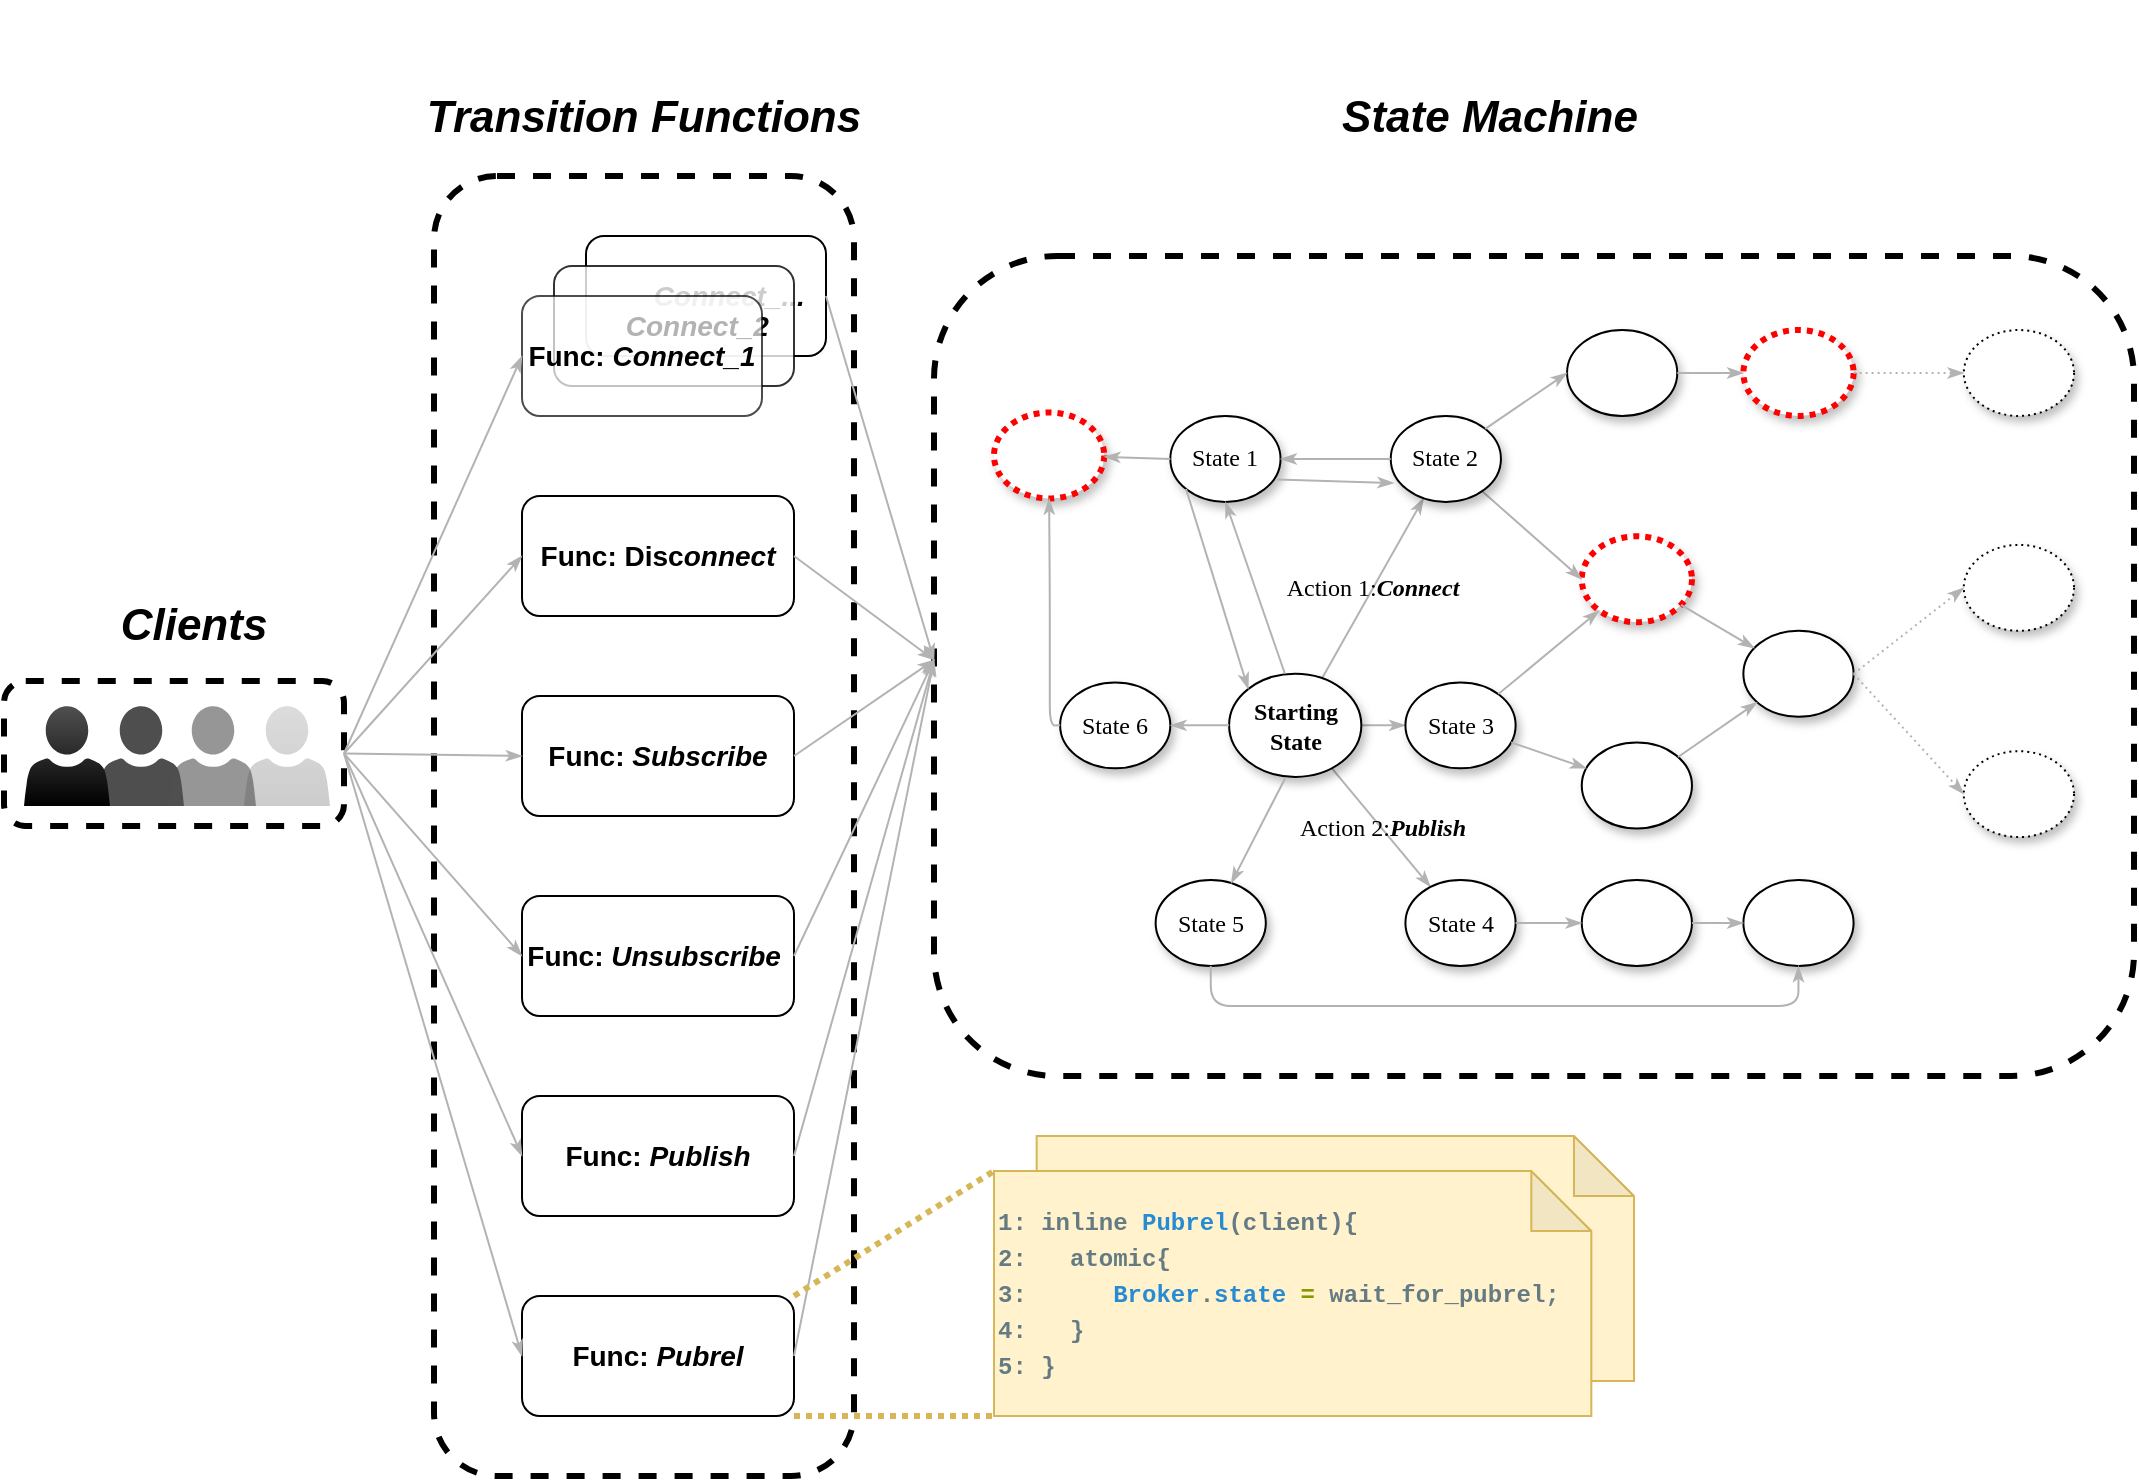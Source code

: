 <mxfile version="21.7.1" type="github" pages="3">
  <diagram name="Page-1" id="42789a77-a242-8287-6e28-9cd8cfd52e62">
    <mxGraphModel dx="2126" dy="1510" grid="1" gridSize="10" guides="1" tooltips="1" connect="1" arrows="1" fold="1" page="1" pageScale="1" pageWidth="1100" pageHeight="850" background="none" math="0" shadow="0">
      <root>
        <mxCell id="0" />
        <mxCell id="1" parent="0" />
        <mxCell id="5yp0IVQzEzsZSfgx40zR-7" value="" style="rounded=1;whiteSpace=wrap;html=1;dashed=1;strokeWidth=3;" parent="1" vertex="1">
          <mxGeometry x="120" y="30" width="210" height="650" as="geometry" />
        </mxCell>
        <mxCell id="Ygh0pSW_p-VZ_udlIR_--34" value="" style="rounded=1;whiteSpace=wrap;html=1;dashed=1;strokeWidth=3;" parent="1" vertex="1">
          <mxGeometry x="370" y="70" width="600" height="410" as="geometry" />
        </mxCell>
        <mxCell id="xETN83zMiKG2h7DDWfaS-4" value="Func: Disc&lt;i&gt;onnect&lt;/i&gt;" style="rounded=1;whiteSpace=wrap;html=1;fontStyle=1;fontSize=14;" parent="1" vertex="1">
          <mxGeometry x="164" y="190" width="136" height="60" as="geometry" />
        </mxCell>
        <mxCell id="xETN83zMiKG2h7DDWfaS-5" value="Func:&amp;nbsp;&lt;i&gt;Subscribe&lt;/i&gt;" style="rounded=1;whiteSpace=wrap;html=1;fontStyle=1;fontSize=14;" parent="1" vertex="1">
          <mxGeometry x="164" y="290" width="136" height="60" as="geometry" />
        </mxCell>
        <mxCell id="xETN83zMiKG2h7DDWfaS-6" value="Func:&amp;nbsp;&lt;i&gt;Unsubscribe&amp;nbsp;&lt;/i&gt;" style="rounded=1;whiteSpace=wrap;html=1;fontStyle=1;fontSize=14;" parent="1" vertex="1">
          <mxGeometry x="164" y="390" width="136" height="60" as="geometry" />
        </mxCell>
        <mxCell id="xETN83zMiKG2h7DDWfaS-7" value="Func: &lt;i&gt;Publish&lt;/i&gt;" style="rounded=1;whiteSpace=wrap;html=1;fontStyle=1;fontSize=14;" parent="1" vertex="1">
          <mxGeometry x="164" y="490" width="136" height="60" as="geometry" />
        </mxCell>
        <mxCell id="xETN83zMiKG2h7DDWfaS-8" value="Func:&amp;nbsp;&lt;i&gt;Pubrel&lt;/i&gt;" style="rounded=1;whiteSpace=wrap;html=1;fontStyle=1;fontSize=14;" parent="1" vertex="1">
          <mxGeometry x="164" y="590" width="136" height="60" as="geometry" />
        </mxCell>
        <mxCell id="xETN83zMiKG2h7DDWfaS-12" value="&lt;b style=&quot;font-size: 22px;&quot;&gt;&lt;font style=&quot;font-size: 22px;&quot;&gt;Clients&lt;/font&gt;&lt;/b&gt;" style="text;strokeColor=none;align=center;fillColor=none;html=1;verticalAlign=middle;whiteSpace=wrap;rounded=0;aspect=fixed;fontSize=22;fontStyle=2" parent="1" vertex="1">
          <mxGeometry x="-30" y="240" width="60" height="30" as="geometry" />
        </mxCell>
        <mxCell id="xETN83zMiKG2h7DDWfaS-16" value="" style="group" parent="1" vertex="1" connectable="0">
          <mxGeometry x="-85" y="295" width="170" height="70" as="geometry" />
        </mxCell>
        <mxCell id="xETN83zMiKG2h7DDWfaS-15" value="" style="rounded=1;whiteSpace=wrap;html=1;dashed=1;strokeWidth=3;" parent="xETN83zMiKG2h7DDWfaS-16" vertex="1">
          <mxGeometry x="-10" y="-12.5" width="170" height="72.5" as="geometry" />
        </mxCell>
        <mxCell id="xETN83zMiKG2h7DDWfaS-11" value="" style="sketch=0;pointerEvents=1;shadow=0;dashed=0;html=1;strokeColor=none;labelPosition=center;verticalLabelPosition=bottom;verticalAlign=top;align=center;fillColor=#505050;shape=mxgraph.mscae.intune.account_portal;opacity=20;gradientColor=default;" parent="xETN83zMiKG2h7DDWfaS-16" vertex="1">
          <mxGeometry x="110" width="43" height="50" as="geometry" />
        </mxCell>
        <mxCell id="xETN83zMiKG2h7DDWfaS-3" value="" style="sketch=0;pointerEvents=1;shadow=0;dashed=0;html=1;strokeColor=none;labelPosition=center;verticalLabelPosition=bottom;verticalAlign=top;align=center;fillColor=#030303;shape=mxgraph.mscae.intune.account_portal;opacity=70;gradientColor=none;" parent="xETN83zMiKG2h7DDWfaS-16" vertex="1">
          <mxGeometry x="37" width="43" height="50" as="geometry" />
        </mxCell>
        <mxCell id="xETN83zMiKG2h7DDWfaS-2" value="" style="sketch=0;pointerEvents=1;shadow=0;dashed=0;html=1;strokeColor=none;labelPosition=center;verticalLabelPosition=bottom;verticalAlign=top;align=center;fillColor=#505050;shape=mxgraph.mscae.intune.account_portal;gradientColor=default;" parent="xETN83zMiKG2h7DDWfaS-16" vertex="1">
          <mxGeometry width="43" height="50" as="geometry" />
        </mxCell>
        <mxCell id="xETN83zMiKG2h7DDWfaS-10" value="" style="sketch=0;pointerEvents=1;shadow=0;dashed=0;html=1;strokeColor=none;labelPosition=center;verticalLabelPosition=bottom;verticalAlign=top;align=center;fillColor=#505050;shape=mxgraph.mscae.intune.account_portal;opacity=60;gradientColor=none;" parent="xETN83zMiKG2h7DDWfaS-16" vertex="1">
          <mxGeometry x="73" width="43" height="50" as="geometry" />
        </mxCell>
        <mxCell id="xETN83zMiKG2h7DDWfaS-24" value="" style="group;fontStyle=1;fontSize=14;" parent="1" vertex="1" connectable="0">
          <mxGeometry x="164" y="60" width="152" height="90" as="geometry" />
        </mxCell>
        <mxCell id="xETN83zMiKG2h7DDWfaS-20" value="&lt;i&gt;&amp;nbsp; &amp;nbsp; &amp;nbsp; Connect_...&lt;/i&gt;" style="rounded=1;whiteSpace=wrap;html=1;fontStyle=1;fontSize=14;" parent="xETN83zMiKG2h7DDWfaS-24" vertex="1">
          <mxGeometry x="32" width="120" height="60" as="geometry" />
        </mxCell>
        <mxCell id="xETN83zMiKG2h7DDWfaS-19" value="&lt;i&gt;&amp;nbsp; &amp;nbsp; &amp;nbsp; Connect_2&lt;/i&gt;" style="rounded=1;whiteSpace=wrap;html=1;opacity=80;fontStyle=1;fontSize=14;" parent="xETN83zMiKG2h7DDWfaS-24" vertex="1">
          <mxGeometry x="16" y="15" width="120" height="60" as="geometry" />
        </mxCell>
        <mxCell id="xETN83zMiKG2h7DDWfaS-1" value="Func: &lt;i&gt;Connect_1&lt;/i&gt;" style="rounded=1;whiteSpace=wrap;html=1;opacity=70;fontStyle=1;fontSize=14;" parent="xETN83zMiKG2h7DDWfaS-24" vertex="1">
          <mxGeometry y="30" width="120" height="60" as="geometry" />
        </mxCell>
        <mxCell id="Qss3d2yj_IPICVlPv0A1-1" value="" style="edgeStyle=none;rounded=1;html=1;labelBackgroundColor=none;startArrow=none;startFill=0;startSize=5;endArrow=classicThin;endFill=1;endSize=5;jettySize=auto;orthogonalLoop=1;strokeColor=#B3B3B3;strokeWidth=1;fontFamily=Verdana;fontSize=12;exitX=1;exitY=0.5;exitDx=0;exitDy=0;entryX=0;entryY=0.5;entryDx=0;entryDy=0;" parent="1" source="xETN83zMiKG2h7DDWfaS-15" target="xETN83zMiKG2h7DDWfaS-1" edge="1">
          <mxGeometry relative="1" as="geometry">
            <mxPoint x="73" y="434" as="sourcePoint" />
            <mxPoint x="-105" y="510" as="targetPoint" />
          </mxGeometry>
        </mxCell>
        <mxCell id="Qss3d2yj_IPICVlPv0A1-2" value="" style="edgeStyle=none;rounded=1;html=1;labelBackgroundColor=none;startArrow=none;startFill=0;startSize=5;endArrow=classicThin;endFill=1;endSize=5;jettySize=auto;orthogonalLoop=1;strokeColor=#B3B3B3;strokeWidth=1;fontFamily=Verdana;fontSize=12;entryX=0;entryY=0.5;entryDx=0;entryDy=0;exitX=1;exitY=0.5;exitDx=0;exitDy=0;" parent="1" source="xETN83zMiKG2h7DDWfaS-15" target="xETN83zMiKG2h7DDWfaS-4" edge="1">
          <mxGeometry relative="1" as="geometry">
            <mxPoint x="10" y="320" as="sourcePoint" />
            <mxPoint x="174" y="130" as="targetPoint" />
          </mxGeometry>
        </mxCell>
        <mxCell id="Qss3d2yj_IPICVlPv0A1-3" value="" style="edgeStyle=none;rounded=1;html=1;labelBackgroundColor=none;startArrow=none;startFill=0;startSize=5;endArrow=classicThin;endFill=1;endSize=5;jettySize=auto;orthogonalLoop=1;strokeColor=#B3B3B3;strokeWidth=1;fontFamily=Verdana;fontSize=12;entryX=0;entryY=0.5;entryDx=0;entryDy=0;exitX=1;exitY=0.5;exitDx=0;exitDy=0;" parent="1" source="xETN83zMiKG2h7DDWfaS-15" target="xETN83zMiKG2h7DDWfaS-5" edge="1">
          <mxGeometry relative="1" as="geometry">
            <mxPoint x="10" y="320" as="sourcePoint" />
            <mxPoint x="174" y="230" as="targetPoint" />
          </mxGeometry>
        </mxCell>
        <mxCell id="Qss3d2yj_IPICVlPv0A1-4" value="" style="edgeStyle=none;rounded=1;html=1;labelBackgroundColor=none;startArrow=none;startFill=0;startSize=5;endArrow=classicThin;endFill=1;endSize=5;jettySize=auto;orthogonalLoop=1;strokeColor=#B3B3B3;strokeWidth=1;fontFamily=Verdana;fontSize=12;entryX=0;entryY=0.5;entryDx=0;entryDy=0;exitX=1;exitY=0.5;exitDx=0;exitDy=0;" parent="1" source="xETN83zMiKG2h7DDWfaS-15" target="xETN83zMiKG2h7DDWfaS-6" edge="1">
          <mxGeometry relative="1" as="geometry">
            <mxPoint y="320" as="sourcePoint" />
            <mxPoint x="174" y="330" as="targetPoint" />
          </mxGeometry>
        </mxCell>
        <mxCell id="Qss3d2yj_IPICVlPv0A1-5" value="" style="edgeStyle=none;rounded=1;html=1;labelBackgroundColor=none;startArrow=none;startFill=0;startSize=5;endArrow=classicThin;endFill=1;endSize=5;jettySize=auto;orthogonalLoop=1;strokeColor=#B3B3B3;strokeWidth=1;fontFamily=Verdana;fontSize=12;entryX=0;entryY=0.5;entryDx=0;entryDy=0;exitX=1;exitY=0.5;exitDx=0;exitDy=0;" parent="1" source="xETN83zMiKG2h7DDWfaS-15" target="xETN83zMiKG2h7DDWfaS-7" edge="1">
          <mxGeometry relative="1" as="geometry">
            <mxPoint x="20" y="330" as="sourcePoint" />
            <mxPoint x="174" y="430" as="targetPoint" />
          </mxGeometry>
        </mxCell>
        <mxCell id="Qss3d2yj_IPICVlPv0A1-6" value="" style="edgeStyle=none;rounded=1;html=1;labelBackgroundColor=none;startArrow=none;startFill=0;startSize=5;endArrow=classicThin;endFill=1;endSize=5;jettySize=auto;orthogonalLoop=1;strokeColor=#B3B3B3;strokeWidth=1;fontFamily=Verdana;fontSize=12;entryX=0;entryY=0.5;entryDx=0;entryDy=0;exitX=1;exitY=0.5;exitDx=0;exitDy=0;" parent="1" source="xETN83zMiKG2h7DDWfaS-15" target="xETN83zMiKG2h7DDWfaS-8" edge="1">
          <mxGeometry relative="1" as="geometry">
            <mxPoint y="320" as="sourcePoint" />
            <mxPoint x="174" y="530" as="targetPoint" />
          </mxGeometry>
        </mxCell>
        <mxCell id="Ygh0pSW_p-VZ_udlIR_--28" value="" style="edgeStyle=none;rounded=1;html=1;labelBackgroundColor=none;startArrow=none;startFill=0;startSize=5;endArrow=classicThin;endFill=1;endSize=5;jettySize=auto;orthogonalLoop=1;strokeColor=#B3B3B3;strokeWidth=1;fontFamily=Verdana;fontSize=14;exitX=1;exitY=0.5;exitDx=0;exitDy=0;entryX=0;entryY=0.5;entryDx=0;entryDy=0;" parent="1" source="xETN83zMiKG2h7DDWfaS-20" edge="1">
          <mxGeometry relative="1" as="geometry">
            <mxPoint x="20" y="329" as="sourcePoint" />
            <mxPoint x="370" y="272" as="targetPoint" />
          </mxGeometry>
        </mxCell>
        <mxCell id="Ygh0pSW_p-VZ_udlIR_--29" value="" style="edgeStyle=none;rounded=1;html=1;labelBackgroundColor=none;startArrow=none;startFill=0;startSize=5;endArrow=classicThin;endFill=1;endSize=5;jettySize=auto;orthogonalLoop=1;strokeColor=#B3B3B3;strokeWidth=1;fontFamily=Verdana;fontSize=14;entryX=0;entryY=0.5;entryDx=0;entryDy=0;exitX=1;exitY=0.5;exitDx=0;exitDy=0;" parent="1" source="xETN83zMiKG2h7DDWfaS-4" edge="1">
          <mxGeometry relative="1" as="geometry">
            <mxPoint x="20" y="330" as="sourcePoint" />
            <mxPoint x="370" y="272" as="targetPoint" />
          </mxGeometry>
        </mxCell>
        <mxCell id="Ygh0pSW_p-VZ_udlIR_--30" value="" style="edgeStyle=none;rounded=1;html=1;labelBackgroundColor=none;startArrow=none;startFill=0;startSize=5;endArrow=classicThin;endFill=1;endSize=5;jettySize=auto;orthogonalLoop=1;strokeColor=#B3B3B3;strokeWidth=1;fontFamily=Verdana;fontSize=14;exitX=1;exitY=0.5;exitDx=0;exitDy=0;entryX=0;entryY=0.5;entryDx=0;entryDy=0;" parent="1" source="xETN83zMiKG2h7DDWfaS-5" edge="1">
          <mxGeometry relative="1" as="geometry">
            <mxPoint x="294" y="230" as="sourcePoint" />
            <mxPoint x="370" y="272" as="targetPoint" />
          </mxGeometry>
        </mxCell>
        <mxCell id="Ygh0pSW_p-VZ_udlIR_--31" value="" style="edgeStyle=none;rounded=1;html=1;labelBackgroundColor=none;startArrow=none;startFill=0;startSize=5;endArrow=classicThin;endFill=1;endSize=5;jettySize=auto;orthogonalLoop=1;strokeColor=#B3B3B3;strokeWidth=1;fontFamily=Verdana;fontSize=14;exitX=1;exitY=0.5;exitDx=0;exitDy=0;entryX=0;entryY=0.5;entryDx=0;entryDy=0;" parent="1" source="xETN83zMiKG2h7DDWfaS-6" edge="1">
          <mxGeometry relative="1" as="geometry">
            <mxPoint x="294" y="330" as="sourcePoint" />
            <mxPoint x="370" y="272" as="targetPoint" />
          </mxGeometry>
        </mxCell>
        <mxCell id="Ygh0pSW_p-VZ_udlIR_--32" value="" style="edgeStyle=none;rounded=1;html=1;labelBackgroundColor=none;startArrow=none;startFill=0;startSize=5;endArrow=classicThin;endFill=1;endSize=5;jettySize=auto;orthogonalLoop=1;strokeColor=#B3B3B3;strokeWidth=1;fontFamily=Verdana;fontSize=14;exitX=1;exitY=0.5;exitDx=0;exitDy=0;entryX=0;entryY=0.5;entryDx=0;entryDy=0;" parent="1" source="xETN83zMiKG2h7DDWfaS-7" edge="1">
          <mxGeometry relative="1" as="geometry">
            <mxPoint x="304" y="340" as="sourcePoint" />
            <mxPoint x="370" y="272" as="targetPoint" />
          </mxGeometry>
        </mxCell>
        <mxCell id="Ygh0pSW_p-VZ_udlIR_--33" value="" style="edgeStyle=none;rounded=1;html=1;labelBackgroundColor=none;startArrow=none;startFill=0;startSize=5;endArrow=classicThin;endFill=1;endSize=5;jettySize=auto;orthogonalLoop=1;strokeColor=#B3B3B3;strokeWidth=1;fontFamily=Verdana;fontSize=14;exitX=1;exitY=0.5;exitDx=0;exitDy=0;entryX=0;entryY=0.5;entryDx=0;entryDy=0;" parent="1" source="xETN83zMiKG2h7DDWfaS-8" edge="1">
          <mxGeometry relative="1" as="geometry">
            <mxPoint x="314" y="350" as="sourcePoint" />
            <mxPoint x="370" y="272" as="targetPoint" />
          </mxGeometry>
        </mxCell>
        <mxCell id="5yp0IVQzEzsZSfgx40zR-10" value="&lt;b style=&quot;font-size: 22px;&quot;&gt;&lt;font style=&quot;font-size: 22px;&quot;&gt;&lt;i&gt;Transition Functions&lt;/i&gt;&lt;/font&gt;&lt;/b&gt;" style="text;strokeColor=none;align=center;fillColor=none;html=1;verticalAlign=middle;whiteSpace=wrap;rounded=0;aspect=fixed;fontSize=22;" parent="1" vertex="1">
          <mxGeometry x="107" y="-58" width="236" height="118" as="geometry" />
        </mxCell>
        <mxCell id="5yp0IVQzEzsZSfgx40zR-11" value="&lt;b&gt;&lt;i&gt;State Machine&lt;/i&gt;&lt;/b&gt;" style="text;strokeColor=none;align=center;fillColor=none;html=1;verticalAlign=middle;whiteSpace=wrap;rounded=0;aspect=fixed;fontSize=22;" parent="1" vertex="1">
          <mxGeometry x="529.5" y="-58" width="236" height="118" as="geometry" />
        </mxCell>
        <mxCell id="OioYx7xJbFki167juboQ-1" value="" style="group" vertex="1" connectable="0" parent="1">
          <mxGeometry x="400" y="510" width="320" height="140" as="geometry" />
        </mxCell>
        <mxCell id="UeKCj93NM6-tvWRiMEXb-7" value="" style="shape=note;whiteSpace=wrap;html=1;backgroundOutline=1;darkOpacity=0.05;fillColor=#fff2cc;strokeColor=#d6b656;" parent="OioYx7xJbFki167juboQ-1" vertex="1">
          <mxGeometry x="21.333" width="298.667" height="122.5" as="geometry" />
        </mxCell>
        <mxCell id="UeKCj93NM6-tvWRiMEXb-6" value="&lt;div style=&quot;font-family: Menlo, Monaco, &amp;quot;Courier New&amp;quot;, monospace; font-weight: bold; line-height: 18px;&quot;&gt;&lt;div style=&quot;color: rgb(101, 123, 131);&quot;&gt;1: inline &lt;span style=&quot;color: rgb(38, 139, 210);&quot;&gt;Pubrel&lt;/span&gt;(client){&lt;/div&gt;&lt;div style=&quot;color: rgb(101, 123, 131);&quot;&gt;&lt;span style=&quot;background-color: initial;&quot;&gt;2:&amp;nbsp; &amp;nbsp;atomic{&lt;/span&gt;&lt;/div&gt;&lt;div style=&quot;&quot;&gt;&lt;span style=&quot;background-color: initial;&quot;&gt;&lt;font color=&quot;#657b83&quot;&gt;3:&lt;span style=&quot;white-space: pre;&quot;&gt;&#x9;&lt;/span&gt;&lt;/font&gt;&lt;/span&gt;&lt;span style=&quot;color: rgb(38, 139, 210); background-color: initial;&quot;&gt;Broker&lt;/span&gt;&lt;span style=&quot;color: rgb(101, 123, 131); background-color: initial;&quot;&gt;.&lt;/span&gt;&lt;span style=&quot;color: rgb(38, 139, 210); background-color: initial;&quot;&gt;state&lt;/span&gt;&lt;span style=&quot;color: rgb(101, 123, 131); background-color: initial;&quot;&gt; &lt;/span&gt;&lt;span style=&quot;color: rgb(133, 153, 0); background-color: initial;&quot;&gt;=&amp;nbsp;&lt;/span&gt;&lt;span style=&quot;color: rgb(101, 123, 131); background-color: initial;&quot;&gt;wait_for_pubrel;&lt;/span&gt;&lt;/div&gt;&lt;div style=&quot;&quot;&gt;&lt;span style=&quot;color: rgb(101, 123, 131); background-color: initial;&quot;&gt;4:&amp;nbsp; &amp;nbsp;}&lt;/span&gt;&lt;/div&gt;&lt;/div&gt;&lt;div style=&quot;color: rgb(101, 123, 131); font-family: Menlo, Monaco, &amp;quot;Courier New&amp;quot;, monospace; font-weight: bold; line-height: 18px;&quot;&gt;&lt;div style=&quot;&quot;&gt;5: }&lt;/div&gt;&lt;/div&gt;" style="shape=note;whiteSpace=wrap;html=1;backgroundOutline=1;darkOpacity=0.05;align=left;fillColor=#fff2cc;strokeColor=#d6b656;" parent="OioYx7xJbFki167juboQ-1" vertex="1">
          <mxGeometry y="17.5" width="298.667" height="122.5" as="geometry" />
        </mxCell>
        <mxCell id="OioYx7xJbFki167juboQ-3" value="" style="endArrow=none;dashed=1;html=1;dashPattern=1 1;strokeWidth=3;rounded=0;exitX=1;exitY=0;exitDx=0;exitDy=0;entryX=0;entryY=0;entryDx=0;entryDy=0;entryPerimeter=0;fillColor=#fff2cc;strokeColor=#d6b656;" edge="1" parent="1" source="xETN83zMiKG2h7DDWfaS-8" target="UeKCj93NM6-tvWRiMEXb-6">
          <mxGeometry width="50" height="50" relative="1" as="geometry">
            <mxPoint x="260" y="750" as="sourcePoint" />
            <mxPoint x="310" y="700" as="targetPoint" />
          </mxGeometry>
        </mxCell>
        <mxCell id="OioYx7xJbFki167juboQ-4" value="" style="endArrow=none;dashed=1;html=1;dashPattern=1 1;strokeWidth=3;rounded=0;exitX=1;exitY=1;exitDx=0;exitDy=0;entryX=0;entryY=1;entryDx=0;entryDy=0;entryPerimeter=0;fillColor=#fff2cc;strokeColor=#d6b656;" edge="1" parent="1" source="xETN83zMiKG2h7DDWfaS-8" target="UeKCj93NM6-tvWRiMEXb-6">
          <mxGeometry width="50" height="50" relative="1" as="geometry">
            <mxPoint x="310" y="600" as="sourcePoint" />
            <mxPoint x="410" y="540" as="targetPoint" />
          </mxGeometry>
        </mxCell>
        <mxCell id="rTMQDeSfpLFrqbZm5bAi-1" value="" style="group" vertex="1" connectable="0" parent="1">
          <mxGeometry x="400" y="107" width="540" height="318" as="geometry" />
        </mxCell>
        <mxCell id="rTMQDeSfpLFrqbZm5bAi-2" style="edgeStyle=none;rounded=1;html=1;labelBackgroundColor=none;startArrow=none;startFill=0;startSize=5;endArrow=classicThin;endFill=1;endSize=5;jettySize=auto;orthogonalLoop=1;strokeColor=#B3B3B3;strokeWidth=1;fontFamily=Verdana;fontSize=12" edge="1" parent="rTMQDeSfpLFrqbZm5bAi-1" target="rTMQDeSfpLFrqbZm5bAi-5">
          <mxGeometry relative="1" as="geometry">
            <mxPoint x="183.673" y="197.676" as="sourcePoint" />
          </mxGeometry>
        </mxCell>
        <mxCell id="rTMQDeSfpLFrqbZm5bAi-3" value="Action 1:&lt;b&gt;&lt;i&gt;Connect&lt;/i&gt;&lt;/b&gt;" style="edgeStyle=none;rounded=1;html=1;labelBackgroundColor=none;startArrow=none;startFill=0;startSize=5;endArrow=classicThin;endFill=1;endSize=5;jettySize=auto;orthogonalLoop=1;strokeColor=#B3B3B3;strokeWidth=1;fontFamily=Verdana;fontSize=12" edge="1" parent="rTMQDeSfpLFrqbZm5bAi-1" target="rTMQDeSfpLFrqbZm5bAi-19">
          <mxGeometry x="0.004" relative="1" as="geometry">
            <mxPoint as="offset" />
            <mxPoint x="163.837" y="174.47" as="sourcePoint" />
          </mxGeometry>
        </mxCell>
        <mxCell id="rTMQDeSfpLFrqbZm5bAi-4" value="Action 2:&lt;b&gt;&lt;i&gt;Publish&lt;/i&gt;&lt;/b&gt;" style="edgeStyle=none;rounded=1;html=1;labelBackgroundColor=none;startArrow=none;startFill=0;startSize=5;endArrow=classicThin;endFill=1;endSize=5;jettySize=auto;orthogonalLoop=1;strokeColor=#B3B3B3;strokeWidth=1;fontFamily=Verdana;fontSize=12" edge="1" parent="rTMQDeSfpLFrqbZm5bAi-1" target="rTMQDeSfpLFrqbZm5bAi-6">
          <mxGeometry relative="1" as="geometry">
            <mxPoint x="168.98" y="219.162" as="sourcePoint" />
          </mxGeometry>
        </mxCell>
        <mxCell id="rTMQDeSfpLFrqbZm5bAi-5" value="&lt;span&gt;State 3&lt;/span&gt;" style="ellipse;whiteSpace=wrap;html=1;rounded=0;shadow=1;comic=0;labelBackgroundColor=none;strokeWidth=1;fontFamily=Verdana;fontSize=12;align=center;" vertex="1" parent="rTMQDeSfpLFrqbZm5bAi-1">
          <mxGeometry x="205.714" y="176.189" width="55.102" height="42.973" as="geometry" />
        </mxCell>
        <mxCell id="rTMQDeSfpLFrqbZm5bAi-6" value="&lt;span&gt;State 4&lt;/span&gt;" style="ellipse;whiteSpace=wrap;html=1;rounded=0;shadow=1;comic=0;labelBackgroundColor=none;strokeWidth=1;fontFamily=Verdana;fontSize=12;align=center;" vertex="1" parent="rTMQDeSfpLFrqbZm5bAi-1">
          <mxGeometry x="205.714" y="275.027" width="55.102" height="42.973" as="geometry" />
        </mxCell>
        <mxCell id="rTMQDeSfpLFrqbZm5bAi-7" value="" style="ellipse;whiteSpace=wrap;html=1;rounded=0;shadow=1;comic=0;labelBackgroundColor=none;strokeWidth=1;fontFamily=Verdana;fontSize=12;align=center;" vertex="1" parent="rTMQDeSfpLFrqbZm5bAi-1">
          <mxGeometry x="293.878" y="275.027" width="55.102" height="42.973" as="geometry" />
        </mxCell>
        <mxCell id="rTMQDeSfpLFrqbZm5bAi-8" value="" style="edgeStyle=none;rounded=1;html=1;labelBackgroundColor=none;startArrow=none;startFill=0;startSize=5;endArrow=classicThin;endFill=1;endSize=5;jettySize=auto;orthogonalLoop=1;strokeColor=#B3B3B3;strokeWidth=1;fontFamily=Verdana;fontSize=12" edge="1" parent="rTMQDeSfpLFrqbZm5bAi-1" source="rTMQDeSfpLFrqbZm5bAi-6" target="rTMQDeSfpLFrqbZm5bAi-7">
          <mxGeometry relative="1" as="geometry" />
        </mxCell>
        <mxCell id="rTMQDeSfpLFrqbZm5bAi-9" value="" style="ellipse;whiteSpace=wrap;html=1;rounded=0;shadow=1;comic=0;labelBackgroundColor=none;strokeWidth=1;fontFamily=Verdana;fontSize=12;align=center;" vertex="1" parent="rTMQDeSfpLFrqbZm5bAi-1">
          <mxGeometry x="374.694" y="275.027" width="55.102" height="42.973" as="geometry" />
        </mxCell>
        <mxCell id="rTMQDeSfpLFrqbZm5bAi-10" value="" style="edgeStyle=none;rounded=1;html=1;labelBackgroundColor=none;startArrow=none;startFill=0;startSize=5;endArrow=classicThin;endFill=1;endSize=5;jettySize=auto;orthogonalLoop=1;strokeColor=#B3B3B3;strokeWidth=1;fontFamily=Verdana;fontSize=12" edge="1" parent="rTMQDeSfpLFrqbZm5bAi-1" source="rTMQDeSfpLFrqbZm5bAi-7" target="rTMQDeSfpLFrqbZm5bAi-9">
          <mxGeometry relative="1" as="geometry" />
        </mxCell>
        <mxCell id="rTMQDeSfpLFrqbZm5bAi-11" value="" style="ellipse;whiteSpace=wrap;html=1;rounded=0;shadow=1;comic=0;labelBackgroundColor=none;strokeWidth=1;fontFamily=Verdana;fontSize=12;align=center;" vertex="1" parent="rTMQDeSfpLFrqbZm5bAi-1">
          <mxGeometry x="293.878" y="206.27" width="55.102" height="42.973" as="geometry" />
        </mxCell>
        <mxCell id="rTMQDeSfpLFrqbZm5bAi-12" value="" style="edgeStyle=none;rounded=1;html=1;labelBackgroundColor=none;startArrow=none;startFill=0;startSize=5;endArrow=classicThin;endFill=1;endSize=5;jettySize=auto;orthogonalLoop=1;strokeColor=#B3B3B3;strokeWidth=1;fontFamily=Verdana;fontSize=12" edge="1" parent="rTMQDeSfpLFrqbZm5bAi-1" source="rTMQDeSfpLFrqbZm5bAi-5" target="rTMQDeSfpLFrqbZm5bAi-11">
          <mxGeometry relative="1" as="geometry" />
        </mxCell>
        <mxCell id="rTMQDeSfpLFrqbZm5bAi-13" value="" style="ellipse;whiteSpace=wrap;html=1;rounded=0;shadow=1;comic=0;labelBackgroundColor=none;strokeWidth=3;fontFamily=Verdana;fontSize=12;align=center;dashed=1;dashPattern=1 1;strokeColor=#FF0000;" vertex="1" parent="rTMQDeSfpLFrqbZm5bAi-1">
          <mxGeometry x="293.878" y="103.135" width="55.102" height="42.973" as="geometry" />
        </mxCell>
        <mxCell id="rTMQDeSfpLFrqbZm5bAi-14" value="" style="edgeStyle=none;rounded=1;html=1;labelBackgroundColor=none;startArrow=none;startFill=0;startSize=5;endArrow=classicThin;endFill=1;endSize=5;jettySize=auto;orthogonalLoop=1;strokeColor=#B3B3B3;strokeWidth=1;fontFamily=Verdana;fontSize=12" edge="1" parent="rTMQDeSfpLFrqbZm5bAi-1" source="rTMQDeSfpLFrqbZm5bAi-5" target="rTMQDeSfpLFrqbZm5bAi-13">
          <mxGeometry relative="1" as="geometry" />
        </mxCell>
        <mxCell id="rTMQDeSfpLFrqbZm5bAi-15" value="" style="ellipse;whiteSpace=wrap;html=1;rounded=0;shadow=1;comic=0;labelBackgroundColor=none;strokeWidth=1;fontFamily=Verdana;fontSize=12;align=center;" vertex="1" parent="rTMQDeSfpLFrqbZm5bAi-1">
          <mxGeometry x="374.694" y="150.405" width="55.102" height="42.973" as="geometry" />
        </mxCell>
        <mxCell id="rTMQDeSfpLFrqbZm5bAi-16" value="" style="edgeStyle=none;rounded=1;html=1;labelBackgroundColor=none;startArrow=none;startFill=0;startSize=5;endArrow=classicThin;endFill=1;endSize=5;jettySize=auto;orthogonalLoop=1;strokeColor=#B3B3B3;strokeWidth=1;fontFamily=Verdana;fontSize=12" edge="1" parent="rTMQDeSfpLFrqbZm5bAi-1" source="rTMQDeSfpLFrqbZm5bAi-11" target="rTMQDeSfpLFrqbZm5bAi-15">
          <mxGeometry relative="1" as="geometry" />
        </mxCell>
        <mxCell id="rTMQDeSfpLFrqbZm5bAi-17" value="" style="edgeStyle=none;rounded=1;html=1;labelBackgroundColor=none;startArrow=none;startFill=0;startSize=5;endArrow=classicThin;endFill=1;endSize=5;jettySize=auto;orthogonalLoop=1;strokeColor=#B3B3B3;strokeWidth=1;fontFamily=Verdana;fontSize=12" edge="1" parent="rTMQDeSfpLFrqbZm5bAi-1" source="rTMQDeSfpLFrqbZm5bAi-13" target="rTMQDeSfpLFrqbZm5bAi-15">
          <mxGeometry relative="1" as="geometry" />
        </mxCell>
        <mxCell id="rTMQDeSfpLFrqbZm5bAi-18" value="" style="edgeStyle=none;rounded=1;html=1;labelBackgroundColor=none;startArrow=none;startFill=0;startSize=5;endArrow=classicThin;endFill=1;endSize=5;jettySize=auto;orthogonalLoop=1;strokeColor=#B3B3B3;strokeWidth=1;fontFamily=Verdana;fontSize=12;entryX=0;entryY=0.5;entryDx=0;entryDy=0;" edge="1" parent="rTMQDeSfpLFrqbZm5bAi-1" source="rTMQDeSfpLFrqbZm5bAi-19" target="rTMQDeSfpLFrqbZm5bAi-13">
          <mxGeometry relative="1" as="geometry" />
        </mxCell>
        <mxCell id="rTMQDeSfpLFrqbZm5bAi-19" value="State 2" style="ellipse;whiteSpace=wrap;html=1;rounded=0;shadow=1;comic=0;labelBackgroundColor=none;strokeWidth=1;fontFamily=Verdana;fontSize=12;align=center;" vertex="1" parent="rTMQDeSfpLFrqbZm5bAi-1">
          <mxGeometry x="198.367" y="42.973" width="55.102" height="42.973" as="geometry" />
        </mxCell>
        <mxCell id="rTMQDeSfpLFrqbZm5bAi-20" value="" style="ellipse;whiteSpace=wrap;html=1;rounded=0;shadow=1;comic=0;labelBackgroundColor=none;strokeWidth=1;fontFamily=Verdana;fontSize=12;align=center;" vertex="1" parent="rTMQDeSfpLFrqbZm5bAi-1">
          <mxGeometry x="286.531" width="55.102" height="42.973" as="geometry" />
        </mxCell>
        <mxCell id="rTMQDeSfpLFrqbZm5bAi-21" value="" style="ellipse;whiteSpace=wrap;html=1;rounded=0;shadow=1;comic=0;labelBackgroundColor=none;strokeWidth=3;fontFamily=Verdana;fontSize=12;align=center;dashed=1;dashPattern=1 1;strokeColor=#FF0000;" vertex="1" parent="rTMQDeSfpLFrqbZm5bAi-1">
          <mxGeometry x="374.694" width="55.102" height="42.973" as="geometry" />
        </mxCell>
        <mxCell id="rTMQDeSfpLFrqbZm5bAi-22" value="" style="edgeStyle=none;rounded=1;html=1;labelBackgroundColor=none;startArrow=none;startFill=0;startSize=5;endArrow=classicThin;endFill=1;endSize=5;jettySize=auto;orthogonalLoop=1;strokeColor=#B3B3B3;strokeWidth=1;fontFamily=Verdana;fontSize=12" edge="1" parent="rTMQDeSfpLFrqbZm5bAi-1" source="rTMQDeSfpLFrqbZm5bAi-20" target="rTMQDeSfpLFrqbZm5bAi-21">
          <mxGeometry relative="1" as="geometry" />
        </mxCell>
        <mxCell id="rTMQDeSfpLFrqbZm5bAi-23" value="" style="edgeStyle=none;rounded=1;html=1;labelBackgroundColor=none;startArrow=none;startFill=0;startSize=5;endArrow=classicThin;endFill=1;endSize=5;jettySize=auto;orthogonalLoop=1;strokeColor=#B3B3B3;strokeWidth=1;fontFamily=Verdana;fontSize=12;entryX=0;entryY=0.5;entryDx=0;entryDy=0;exitX=1;exitY=0;exitDx=0;exitDy=0;" edge="1" parent="rTMQDeSfpLFrqbZm5bAi-1" source="rTMQDeSfpLFrqbZm5bAi-19" target="rTMQDeSfpLFrqbZm5bAi-20">
          <mxGeometry relative="1" as="geometry">
            <mxPoint x="277.714" y="119.465" as="sourcePoint" />
            <mxPoint x="352.653" y="159" as="targetPoint" />
          </mxGeometry>
        </mxCell>
        <mxCell id="rTMQDeSfpLFrqbZm5bAi-24" value="" style="ellipse;whiteSpace=wrap;html=1;rounded=0;shadow=1;comic=0;labelBackgroundColor=none;strokeWidth=1;fontFamily=Verdana;fontSize=12;align=center;dashed=1;dashPattern=1 2;" vertex="1" parent="rTMQDeSfpLFrqbZm5bAi-1">
          <mxGeometry x="484.898" width="55.102" height="42.973" as="geometry" />
        </mxCell>
        <mxCell id="rTMQDeSfpLFrqbZm5bAi-25" value="" style="edgeStyle=none;rounded=1;html=1;labelBackgroundColor=none;startArrow=none;startFill=0;startSize=5;endArrow=classicThin;endFill=1;endSize=5;jettySize=auto;orthogonalLoop=1;strokeColor=#B3B3B3;strokeWidth=1;fontFamily=Verdana;fontSize=12;exitX=1;exitY=0.5;exitDx=0;exitDy=0;entryX=0;entryY=0.5;entryDx=0;entryDy=0;dashed=1;dashPattern=1 2;" edge="1" parent="rTMQDeSfpLFrqbZm5bAi-1" source="rTMQDeSfpLFrqbZm5bAi-21" target="rTMQDeSfpLFrqbZm5bAi-24">
          <mxGeometry relative="1" as="geometry">
            <mxPoint x="407.755" y="47.27" as="sourcePoint" />
            <mxPoint x="462.857" y="47.27" as="targetPoint" />
          </mxGeometry>
        </mxCell>
        <mxCell id="rTMQDeSfpLFrqbZm5bAi-26" value="" style="ellipse;whiteSpace=wrap;html=1;rounded=0;shadow=1;comic=0;labelBackgroundColor=none;strokeWidth=1;fontFamily=Verdana;fontSize=12;align=center;dashed=1;dashPattern=1 2;" vertex="1" parent="rTMQDeSfpLFrqbZm5bAi-1">
          <mxGeometry x="484.898" y="107.432" width="55.102" height="42.973" as="geometry" />
        </mxCell>
        <mxCell id="rTMQDeSfpLFrqbZm5bAi-27" value="" style="edgeStyle=none;rounded=1;html=1;labelBackgroundColor=none;startArrow=none;startFill=0;startSize=5;endArrow=classicThin;endFill=1;endSize=5;jettySize=auto;orthogonalLoop=1;strokeColor=#B3B3B3;strokeWidth=1;fontFamily=Verdana;fontSize=12;exitX=1;exitY=0.5;exitDx=0;exitDy=0;entryX=0;entryY=0.5;entryDx=0;entryDy=0;dashed=1;dashPattern=1 2;" edge="1" parent="rTMQDeSfpLFrqbZm5bAi-1" source="rTMQDeSfpLFrqbZm5bAi-15" target="rTMQDeSfpLFrqbZm5bAi-26">
          <mxGeometry relative="1" as="geometry">
            <mxPoint x="429.796" y="128.919" as="sourcePoint" />
            <mxPoint x="462.857" y="154.703" as="targetPoint" />
          </mxGeometry>
        </mxCell>
        <mxCell id="rTMQDeSfpLFrqbZm5bAi-28" value="" style="ellipse;whiteSpace=wrap;html=1;rounded=0;shadow=1;comic=0;labelBackgroundColor=none;strokeWidth=1;fontFamily=Verdana;fontSize=12;align=center;dashed=1;dashPattern=1 2;" vertex="1" parent="rTMQDeSfpLFrqbZm5bAi-1">
          <mxGeometry x="484.898" y="210.568" width="55.102" height="42.973" as="geometry" />
        </mxCell>
        <mxCell id="rTMQDeSfpLFrqbZm5bAi-29" value="" style="edgeStyle=none;rounded=1;html=1;labelBackgroundColor=none;startArrow=none;startFill=0;startSize=5;endArrow=classicThin;endFill=1;endSize=5;jettySize=auto;orthogonalLoop=1;strokeColor=#B3B3B3;strokeWidth=1;fontFamily=Verdana;fontSize=12;exitX=1;exitY=0.5;exitDx=0;exitDy=0;entryX=0;entryY=0.5;entryDx=0;entryDy=0;dashed=1;dashPattern=1 2;" edge="1" parent="rTMQDeSfpLFrqbZm5bAi-1" source="rTMQDeSfpLFrqbZm5bAi-15" target="rTMQDeSfpLFrqbZm5bAi-28">
          <mxGeometry relative="1" as="geometry">
            <mxPoint x="429.796" y="275.027" as="sourcePoint" />
            <mxPoint x="462.857" y="257.838" as="targetPoint" />
          </mxGeometry>
        </mxCell>
        <mxCell id="rTMQDeSfpLFrqbZm5bAi-30" value="&lt;b&gt;Starting&lt;br&gt;State&lt;/b&gt;" style="ellipse;whiteSpace=wrap;html=1;rounded=0;shadow=1;comic=0;labelBackgroundColor=none;strokeWidth=1;fontFamily=Verdana;fontSize=12;align=center;" vertex="1" parent="rTMQDeSfpLFrqbZm5bAi-1">
          <mxGeometry x="117.551" y="171.892" width="66.122" height="51.568" as="geometry" />
        </mxCell>
        <mxCell id="rTMQDeSfpLFrqbZm5bAi-31" value="State 1" style="ellipse;whiteSpace=wrap;html=1;rounded=0;shadow=1;comic=0;labelBackgroundColor=none;strokeWidth=1;fontFamily=Verdana;fontSize=12;align=center;" vertex="1" parent="rTMQDeSfpLFrqbZm5bAi-1">
          <mxGeometry x="88.163" y="42.973" width="55.102" height="42.973" as="geometry" />
        </mxCell>
        <mxCell id="rTMQDeSfpLFrqbZm5bAi-32" value="" style="ellipse;whiteSpace=wrap;html=1;rounded=0;shadow=1;comic=0;labelBackgroundColor=none;strokeWidth=3;fontFamily=Verdana;fontSize=12;align=center;dashed=1;dashPattern=1 1;strokeColor=#FF0000;" vertex="1" parent="rTMQDeSfpLFrqbZm5bAi-1">
          <mxGeometry y="41.254" width="55.102" height="42.973" as="geometry" />
        </mxCell>
        <mxCell id="rTMQDeSfpLFrqbZm5bAi-33" value="State 5" style="ellipse;whiteSpace=wrap;html=1;rounded=0;shadow=1;comic=0;labelBackgroundColor=none;strokeWidth=1;fontFamily=Verdana;fontSize=12;align=center;" vertex="1" parent="rTMQDeSfpLFrqbZm5bAi-1">
          <mxGeometry x="80.816" y="275.027" width="55.102" height="42.973" as="geometry" />
        </mxCell>
        <mxCell id="rTMQDeSfpLFrqbZm5bAi-34" value="State 6" style="ellipse;whiteSpace=wrap;html=1;rounded=0;shadow=1;comic=0;labelBackgroundColor=none;strokeWidth=1;fontFamily=Verdana;fontSize=12;align=center;" vertex="1" parent="rTMQDeSfpLFrqbZm5bAi-1">
          <mxGeometry x="33.061" y="176.189" width="55.102" height="42.973" as="geometry" />
        </mxCell>
        <mxCell id="rTMQDeSfpLFrqbZm5bAi-35" value="" style="edgeStyle=none;rounded=1;html=1;labelBackgroundColor=none;startArrow=none;startFill=0;startSize=5;endArrow=classicThin;endFill=1;endSize=5;jettySize=auto;orthogonalLoop=1;strokeColor=#B3B3B3;strokeWidth=1;fontFamily=Verdana;fontSize=12;entryX=1;entryY=0.5;entryDx=0;entryDy=0;exitX=0;exitY=0.5;exitDx=0;exitDy=0;" edge="1" parent="rTMQDeSfpLFrqbZm5bAi-1" source="rTMQDeSfpLFrqbZm5bAi-19" target="rTMQDeSfpLFrqbZm5bAi-31">
          <mxGeometry relative="1" as="geometry">
            <mxPoint x="251.265" y="89.384" as="sourcePoint" />
            <mxPoint x="301.224" y="133.216" as="targetPoint" />
          </mxGeometry>
        </mxCell>
        <mxCell id="rTMQDeSfpLFrqbZm5bAi-36" value="" style="edgeStyle=none;rounded=1;html=1;labelBackgroundColor=none;startArrow=none;startFill=0;startSize=5;endArrow=classicThin;endFill=1;endSize=5;jettySize=auto;orthogonalLoop=1;strokeColor=#B3B3B3;strokeWidth=1;fontFamily=Verdana;fontSize=12;exitX=0.422;exitY=0;exitDx=0;exitDy=0;exitPerimeter=0;entryX=0.5;entryY=1;entryDx=0;entryDy=0;" edge="1" parent="rTMQDeSfpLFrqbZm5bAi-1" source="rTMQDeSfpLFrqbZm5bAi-30" target="rTMQDeSfpLFrqbZm5bAi-31">
          <mxGeometry relative="1" as="geometry">
            <mxPoint x="95.51" y="73.054" as="sourcePoint" />
            <mxPoint x="51.429" y="28.362" as="targetPoint" />
          </mxGeometry>
        </mxCell>
        <mxCell id="rTMQDeSfpLFrqbZm5bAi-37" value="" style="edgeStyle=none;rounded=1;html=1;labelBackgroundColor=none;startArrow=none;startFill=0;startSize=5;endArrow=classicThin;endFill=1;endSize=5;jettySize=auto;orthogonalLoop=1;strokeColor=#B3B3B3;strokeWidth=1;fontFamily=Verdana;fontSize=12;exitX=0;exitY=1;exitDx=0;exitDy=0;entryX=0;entryY=0;entryDx=0;entryDy=0;" edge="1" parent="rTMQDeSfpLFrqbZm5bAi-1" source="rTMQDeSfpLFrqbZm5bAi-31" target="rTMQDeSfpLFrqbZm5bAi-30">
          <mxGeometry relative="1" as="geometry">
            <mxPoint x="102.857" y="81.649" as="sourcePoint" />
            <mxPoint x="102.857" y="161.578" as="targetPoint" />
          </mxGeometry>
        </mxCell>
        <mxCell id="rTMQDeSfpLFrqbZm5bAi-38" value="" style="edgeStyle=none;rounded=1;html=1;labelBackgroundColor=none;startArrow=none;startFill=0;startSize=5;endArrow=classicThin;endFill=1;endSize=5;jettySize=auto;orthogonalLoop=1;strokeColor=#B3B3B3;strokeWidth=1;fontFamily=Verdana;fontSize=12;exitX=0;exitY=0.5;exitDx=0;exitDy=0;" edge="1" parent="rTMQDeSfpLFrqbZm5bAi-1" source="rTMQDeSfpLFrqbZm5bAi-31" target="rTMQDeSfpLFrqbZm5bAi-32">
          <mxGeometry relative="1" as="geometry" />
        </mxCell>
        <mxCell id="rTMQDeSfpLFrqbZm5bAi-39" value="" style="edgeStyle=none;rounded=1;html=1;labelBackgroundColor=none;startArrow=none;startFill=0;startSize=5;endArrow=classicThin;endFill=1;endSize=5;jettySize=auto;orthogonalLoop=1;strokeColor=#B3B3B3;strokeWidth=1;fontFamily=Verdana;fontSize=12;exitX=0.973;exitY=0.74;exitDx=0;exitDy=0;exitPerimeter=0;entryX=0.027;entryY=0.78;entryDx=0;entryDy=0;entryPerimeter=0;" edge="1" parent="rTMQDeSfpLFrqbZm5bAi-1" source="rTMQDeSfpLFrqbZm5bAi-31" target="rTMQDeSfpLFrqbZm5bAi-19">
          <mxGeometry relative="1" as="geometry">
            <mxPoint x="110.204" y="90.243" as="sourcePoint" />
            <mxPoint x="183.673" y="101.416" as="targetPoint" />
          </mxGeometry>
        </mxCell>
        <mxCell id="rTMQDeSfpLFrqbZm5bAi-40" value="" style="edgeStyle=none;rounded=1;html=1;labelBackgroundColor=none;startArrow=none;startFill=0;startSize=5;endArrow=classicThin;endFill=1;endSize=5;jettySize=auto;orthogonalLoop=1;strokeColor=#B3B3B3;strokeWidth=1;fontFamily=Verdana;fontSize=12;exitX=0;exitY=0.5;exitDx=0;exitDy=0;entryX=1;entryY=0.5;entryDx=0;entryDy=0;" edge="1" parent="rTMQDeSfpLFrqbZm5bAi-1" source="rTMQDeSfpLFrqbZm5bAi-30" target="rTMQDeSfpLFrqbZm5bAi-34">
          <mxGeometry relative="1" as="geometry">
            <mxPoint x="117.551" y="98.838" as="sourcePoint" />
            <mxPoint x="73.469" y="54.146" as="targetPoint" />
          </mxGeometry>
        </mxCell>
        <mxCell id="rTMQDeSfpLFrqbZm5bAi-41" value="" style="edgeStyle=none;rounded=1;html=1;labelBackgroundColor=none;startArrow=none;startFill=0;startSize=5;endArrow=classicThin;endFill=1;endSize=5;jettySize=auto;orthogonalLoop=1;strokeColor=#B3B3B3;strokeWidth=1;fontFamily=Verdana;fontSize=12;exitX=0.422;exitY=1.017;exitDx=0;exitDy=0;exitPerimeter=0;" edge="1" parent="rTMQDeSfpLFrqbZm5bAi-1" source="rTMQDeSfpLFrqbZm5bAi-30" target="rTMQDeSfpLFrqbZm5bAi-33">
          <mxGeometry relative="1" as="geometry">
            <mxPoint x="124.898" y="107.432" as="sourcePoint" />
            <mxPoint x="80.816" y="62.741" as="targetPoint" />
          </mxGeometry>
        </mxCell>
        <mxCell id="rTMQDeSfpLFrqbZm5bAi-42" value="" style="edgeStyle=orthogonalEdgeStyle;rounded=1;html=1;labelBackgroundColor=none;startArrow=none;startFill=0;startSize=5;endArrow=classicThin;endFill=1;endSize=5;jettySize=auto;orthogonalLoop=1;strokeColor=#B3B3B3;strokeWidth=1;fontFamily=Verdana;fontSize=12;exitX=0.5;exitY=1;exitDx=0;exitDy=0;entryX=0.5;entryY=1;entryDx=0;entryDy=0;" edge="1" parent="rTMQDeSfpLFrqbZm5bAi-1" source="rTMQDeSfpLFrqbZm5bAi-33" target="rTMQDeSfpLFrqbZm5bAi-9">
          <mxGeometry relative="1" as="geometry">
            <mxPoint x="132.245" y="116.027" as="sourcePoint" />
            <mxPoint x="108.367" y="359.254" as="targetPoint" />
          </mxGeometry>
        </mxCell>
        <mxCell id="rTMQDeSfpLFrqbZm5bAi-43" value="" style="edgeStyle=orthogonalEdgeStyle;rounded=1;html=1;labelBackgroundColor=none;startArrow=none;startFill=0;startSize=5;endArrow=classicThin;endFill=1;endSize=5;jettySize=auto;orthogonalLoop=1;strokeColor=#B3B3B3;strokeWidth=1;fontFamily=Verdana;fontSize=12;exitX=0;exitY=0.5;exitDx=0;exitDy=0;entryX=0.5;entryY=1;entryDx=0;entryDy=0;" edge="1" parent="rTMQDeSfpLFrqbZm5bAi-1" source="rTMQDeSfpLFrqbZm5bAi-34" target="rTMQDeSfpLFrqbZm5bAi-32">
          <mxGeometry relative="1" as="geometry">
            <mxPoint x="116.082" y="326.595" as="sourcePoint" />
            <mxPoint x="409.959" y="326.595" as="targetPoint" />
            <Array as="points">
              <mxPoint x="27.918" y="197.676" />
              <mxPoint x="27.918" y="130.638" />
            </Array>
          </mxGeometry>
        </mxCell>
      </root>
    </mxGraphModel>
  </diagram>
  <diagram id="ekmFHJIHzI56vrUZEfoB" name="第 2 页">
    <mxGraphModel dx="1026" dy="660" grid="1" gridSize="10" guides="1" tooltips="1" connect="1" arrows="1" fold="1" page="1" pageScale="1" pageWidth="827" pageHeight="1169" math="0" shadow="0">
      <root>
        <mxCell id="0" />
        <mxCell id="1" parent="0" />
        <mxCell id="OgCgujtNH9TDL7g5Y6rJ-1" value="" style="group" vertex="1" connectable="0" parent="1">
          <mxGeometry x="210" y="42" width="540" height="318" as="geometry" />
        </mxCell>
        <mxCell id="NohN5JwslAsjM7FVGsKz-1" style="edgeStyle=none;rounded=1;html=1;labelBackgroundColor=none;startArrow=none;startFill=0;startSize=5;endArrow=classicThin;endFill=1;endSize=5;jettySize=auto;orthogonalLoop=1;strokeColor=#B3B3B3;strokeWidth=1;fontFamily=Verdana;fontSize=12" edge="1" parent="OgCgujtNH9TDL7g5Y6rJ-1" target="NohN5JwslAsjM7FVGsKz-6">
          <mxGeometry relative="1" as="geometry">
            <mxPoint x="183.673" y="197.676" as="sourcePoint" />
          </mxGeometry>
        </mxCell>
        <mxCell id="NohN5JwslAsjM7FVGsKz-2" value="Action 1:&lt;b&gt;&lt;i&gt;Connect&lt;/i&gt;&lt;/b&gt;" style="edgeStyle=none;rounded=1;html=1;labelBackgroundColor=none;startArrow=none;startFill=0;startSize=5;endArrow=classicThin;endFill=1;endSize=5;jettySize=auto;orthogonalLoop=1;strokeColor=#B3B3B3;strokeWidth=1;fontFamily=Verdana;fontSize=12" edge="1" parent="OgCgujtNH9TDL7g5Y6rJ-1" target="NohN5JwslAsjM7FVGsKz-19">
          <mxGeometry x="0.004" relative="1" as="geometry">
            <mxPoint as="offset" />
            <mxPoint x="163.837" y="174.47" as="sourcePoint" />
          </mxGeometry>
        </mxCell>
        <mxCell id="NohN5JwslAsjM7FVGsKz-3" value="Action 2:&lt;b&gt;&lt;i&gt;Publish&lt;/i&gt;&lt;/b&gt;" style="edgeStyle=none;rounded=1;html=1;labelBackgroundColor=none;startArrow=none;startFill=0;startSize=5;endArrow=classicThin;endFill=1;endSize=5;jettySize=auto;orthogonalLoop=1;strokeColor=#B3B3B3;strokeWidth=1;fontFamily=Verdana;fontSize=12" edge="1" parent="OgCgujtNH9TDL7g5Y6rJ-1" target="NohN5JwslAsjM7FVGsKz-8">
          <mxGeometry relative="1" as="geometry">
            <mxPoint x="168.98" y="219.162" as="sourcePoint" />
          </mxGeometry>
        </mxCell>
        <mxCell id="NohN5JwslAsjM7FVGsKz-6" value="&lt;span&gt;State 3&lt;/span&gt;" style="ellipse;whiteSpace=wrap;html=1;rounded=0;shadow=1;comic=0;labelBackgroundColor=none;strokeWidth=1;fontFamily=Verdana;fontSize=12;align=center;" vertex="1" parent="OgCgujtNH9TDL7g5Y6rJ-1">
          <mxGeometry x="205.714" y="176.189" width="55.102" height="42.973" as="geometry" />
        </mxCell>
        <mxCell id="NohN5JwslAsjM7FVGsKz-8" value="&lt;span&gt;State 4&lt;/span&gt;" style="ellipse;whiteSpace=wrap;html=1;rounded=0;shadow=1;comic=0;labelBackgroundColor=none;strokeWidth=1;fontFamily=Verdana;fontSize=12;align=center;" vertex="1" parent="OgCgujtNH9TDL7g5Y6rJ-1">
          <mxGeometry x="205.714" y="275.027" width="55.102" height="42.973" as="geometry" />
        </mxCell>
        <mxCell id="NohN5JwslAsjM7FVGsKz-10" value="" style="ellipse;whiteSpace=wrap;html=1;rounded=0;shadow=1;comic=0;labelBackgroundColor=none;strokeWidth=1;fontFamily=Verdana;fontSize=12;align=center;" vertex="1" parent="OgCgujtNH9TDL7g5Y6rJ-1">
          <mxGeometry x="293.878" y="275.027" width="55.102" height="42.973" as="geometry" />
        </mxCell>
        <mxCell id="NohN5JwslAsjM7FVGsKz-7" value="" style="edgeStyle=none;rounded=1;html=1;labelBackgroundColor=none;startArrow=none;startFill=0;startSize=5;endArrow=classicThin;endFill=1;endSize=5;jettySize=auto;orthogonalLoop=1;strokeColor=#B3B3B3;strokeWidth=1;fontFamily=Verdana;fontSize=12" edge="1" parent="OgCgujtNH9TDL7g5Y6rJ-1" source="NohN5JwslAsjM7FVGsKz-8" target="NohN5JwslAsjM7FVGsKz-10">
          <mxGeometry relative="1" as="geometry" />
        </mxCell>
        <mxCell id="NohN5JwslAsjM7FVGsKz-12" value="" style="ellipse;whiteSpace=wrap;html=1;rounded=0;shadow=1;comic=0;labelBackgroundColor=none;strokeWidth=1;fontFamily=Verdana;fontSize=12;align=center;" vertex="1" parent="OgCgujtNH9TDL7g5Y6rJ-1">
          <mxGeometry x="374.694" y="275.027" width="55.102" height="42.973" as="geometry" />
        </mxCell>
        <mxCell id="NohN5JwslAsjM7FVGsKz-9" value="" style="edgeStyle=none;rounded=1;html=1;labelBackgroundColor=none;startArrow=none;startFill=0;startSize=5;endArrow=classicThin;endFill=1;endSize=5;jettySize=auto;orthogonalLoop=1;strokeColor=#B3B3B3;strokeWidth=1;fontFamily=Verdana;fontSize=12" edge="1" parent="OgCgujtNH9TDL7g5Y6rJ-1" source="NohN5JwslAsjM7FVGsKz-10" target="NohN5JwslAsjM7FVGsKz-12">
          <mxGeometry relative="1" as="geometry" />
        </mxCell>
        <mxCell id="NohN5JwslAsjM7FVGsKz-14" value="" style="ellipse;whiteSpace=wrap;html=1;rounded=0;shadow=1;comic=0;labelBackgroundColor=none;strokeWidth=1;fontFamily=Verdana;fontSize=12;align=center;" vertex="1" parent="OgCgujtNH9TDL7g5Y6rJ-1">
          <mxGeometry x="293.878" y="206.27" width="55.102" height="42.973" as="geometry" />
        </mxCell>
        <mxCell id="NohN5JwslAsjM7FVGsKz-5" value="" style="edgeStyle=none;rounded=1;html=1;labelBackgroundColor=none;startArrow=none;startFill=0;startSize=5;endArrow=classicThin;endFill=1;endSize=5;jettySize=auto;orthogonalLoop=1;strokeColor=#B3B3B3;strokeWidth=1;fontFamily=Verdana;fontSize=12" edge="1" parent="OgCgujtNH9TDL7g5Y6rJ-1" source="NohN5JwslAsjM7FVGsKz-6" target="NohN5JwslAsjM7FVGsKz-14">
          <mxGeometry relative="1" as="geometry" />
        </mxCell>
        <mxCell id="NohN5JwslAsjM7FVGsKz-16" value="" style="ellipse;whiteSpace=wrap;html=1;rounded=0;shadow=1;comic=0;labelBackgroundColor=none;strokeWidth=3;fontFamily=Verdana;fontSize=12;align=center;dashed=1;dashPattern=1 1;strokeColor=#FF0000;" vertex="1" parent="OgCgujtNH9TDL7g5Y6rJ-1">
          <mxGeometry x="293.878" y="103.135" width="55.102" height="42.973" as="geometry" />
        </mxCell>
        <mxCell id="NohN5JwslAsjM7FVGsKz-4" value="" style="edgeStyle=none;rounded=1;html=1;labelBackgroundColor=none;startArrow=none;startFill=0;startSize=5;endArrow=classicThin;endFill=1;endSize=5;jettySize=auto;orthogonalLoop=1;strokeColor=#B3B3B3;strokeWidth=1;fontFamily=Verdana;fontSize=12" edge="1" parent="OgCgujtNH9TDL7g5Y6rJ-1" source="NohN5JwslAsjM7FVGsKz-6" target="NohN5JwslAsjM7FVGsKz-16">
          <mxGeometry relative="1" as="geometry" />
        </mxCell>
        <mxCell id="NohN5JwslAsjM7FVGsKz-17" value="" style="ellipse;whiteSpace=wrap;html=1;rounded=0;shadow=1;comic=0;labelBackgroundColor=none;strokeWidth=1;fontFamily=Verdana;fontSize=12;align=center;" vertex="1" parent="OgCgujtNH9TDL7g5Y6rJ-1">
          <mxGeometry x="374.694" y="150.405" width="55.102" height="42.973" as="geometry" />
        </mxCell>
        <mxCell id="NohN5JwslAsjM7FVGsKz-13" value="" style="edgeStyle=none;rounded=1;html=1;labelBackgroundColor=none;startArrow=none;startFill=0;startSize=5;endArrow=classicThin;endFill=1;endSize=5;jettySize=auto;orthogonalLoop=1;strokeColor=#B3B3B3;strokeWidth=1;fontFamily=Verdana;fontSize=12" edge="1" parent="OgCgujtNH9TDL7g5Y6rJ-1" source="NohN5JwslAsjM7FVGsKz-14" target="NohN5JwslAsjM7FVGsKz-17">
          <mxGeometry relative="1" as="geometry" />
        </mxCell>
        <mxCell id="NohN5JwslAsjM7FVGsKz-15" value="" style="edgeStyle=none;rounded=1;html=1;labelBackgroundColor=none;startArrow=none;startFill=0;startSize=5;endArrow=classicThin;endFill=1;endSize=5;jettySize=auto;orthogonalLoop=1;strokeColor=#B3B3B3;strokeWidth=1;fontFamily=Verdana;fontSize=12" edge="1" parent="OgCgujtNH9TDL7g5Y6rJ-1" source="NohN5JwslAsjM7FVGsKz-16" target="NohN5JwslAsjM7FVGsKz-17">
          <mxGeometry relative="1" as="geometry" />
        </mxCell>
        <mxCell id="NohN5JwslAsjM7FVGsKz-18" value="" style="edgeStyle=none;rounded=1;html=1;labelBackgroundColor=none;startArrow=none;startFill=0;startSize=5;endArrow=classicThin;endFill=1;endSize=5;jettySize=auto;orthogonalLoop=1;strokeColor=#B3B3B3;strokeWidth=1;fontFamily=Verdana;fontSize=12;entryX=0;entryY=0.5;entryDx=0;entryDy=0;" edge="1" parent="OgCgujtNH9TDL7g5Y6rJ-1" source="NohN5JwslAsjM7FVGsKz-19" target="NohN5JwslAsjM7FVGsKz-16">
          <mxGeometry relative="1" as="geometry" />
        </mxCell>
        <mxCell id="NohN5JwslAsjM7FVGsKz-19" value="State 2" style="ellipse;whiteSpace=wrap;html=1;rounded=0;shadow=1;comic=0;labelBackgroundColor=none;strokeWidth=1;fontFamily=Verdana;fontSize=12;align=center;" vertex="1" parent="OgCgujtNH9TDL7g5Y6rJ-1">
          <mxGeometry x="198.367" y="42.973" width="55.102" height="42.973" as="geometry" />
        </mxCell>
        <mxCell id="NohN5JwslAsjM7FVGsKz-21" value="" style="ellipse;whiteSpace=wrap;html=1;rounded=0;shadow=1;comic=0;labelBackgroundColor=none;strokeWidth=1;fontFamily=Verdana;fontSize=12;align=center;" vertex="1" parent="OgCgujtNH9TDL7g5Y6rJ-1">
          <mxGeometry x="286.531" width="55.102" height="42.973" as="geometry" />
        </mxCell>
        <mxCell id="NohN5JwslAsjM7FVGsKz-22" value="" style="ellipse;whiteSpace=wrap;html=1;rounded=0;shadow=1;comic=0;labelBackgroundColor=none;strokeWidth=3;fontFamily=Verdana;fontSize=12;align=center;dashed=1;dashPattern=1 1;strokeColor=#FF0000;" vertex="1" parent="OgCgujtNH9TDL7g5Y6rJ-1">
          <mxGeometry x="374.694" width="55.102" height="42.973" as="geometry" />
        </mxCell>
        <mxCell id="NohN5JwslAsjM7FVGsKz-20" value="" style="edgeStyle=none;rounded=1;html=1;labelBackgroundColor=none;startArrow=none;startFill=0;startSize=5;endArrow=classicThin;endFill=1;endSize=5;jettySize=auto;orthogonalLoop=1;strokeColor=#B3B3B3;strokeWidth=1;fontFamily=Verdana;fontSize=12" edge="1" parent="OgCgujtNH9TDL7g5Y6rJ-1" source="NohN5JwslAsjM7FVGsKz-21" target="NohN5JwslAsjM7FVGsKz-22">
          <mxGeometry relative="1" as="geometry" />
        </mxCell>
        <mxCell id="NohN5JwslAsjM7FVGsKz-23" value="" style="edgeStyle=none;rounded=1;html=1;labelBackgroundColor=none;startArrow=none;startFill=0;startSize=5;endArrow=classicThin;endFill=1;endSize=5;jettySize=auto;orthogonalLoop=1;strokeColor=#B3B3B3;strokeWidth=1;fontFamily=Verdana;fontSize=12;entryX=0;entryY=0.5;entryDx=0;entryDy=0;exitX=1;exitY=0;exitDx=0;exitDy=0;" edge="1" parent="OgCgujtNH9TDL7g5Y6rJ-1" source="NohN5JwslAsjM7FVGsKz-19" target="NohN5JwslAsjM7FVGsKz-21">
          <mxGeometry relative="1" as="geometry">
            <mxPoint x="277.714" y="119.465" as="sourcePoint" />
            <mxPoint x="352.653" y="159" as="targetPoint" />
          </mxGeometry>
        </mxCell>
        <mxCell id="NohN5JwslAsjM7FVGsKz-24" value="" style="ellipse;whiteSpace=wrap;html=1;rounded=0;shadow=1;comic=0;labelBackgroundColor=none;strokeWidth=1;fontFamily=Verdana;fontSize=12;align=center;dashed=1;dashPattern=1 2;" vertex="1" parent="OgCgujtNH9TDL7g5Y6rJ-1">
          <mxGeometry x="484.898" width="55.102" height="42.973" as="geometry" />
        </mxCell>
        <mxCell id="NohN5JwslAsjM7FVGsKz-25" value="" style="edgeStyle=none;rounded=1;html=1;labelBackgroundColor=none;startArrow=none;startFill=0;startSize=5;endArrow=classicThin;endFill=1;endSize=5;jettySize=auto;orthogonalLoop=1;strokeColor=#B3B3B3;strokeWidth=1;fontFamily=Verdana;fontSize=12;exitX=1;exitY=0.5;exitDx=0;exitDy=0;entryX=0;entryY=0.5;entryDx=0;entryDy=0;dashed=1;dashPattern=1 2;" edge="1" parent="OgCgujtNH9TDL7g5Y6rJ-1" source="NohN5JwslAsjM7FVGsKz-22" target="NohN5JwslAsjM7FVGsKz-24">
          <mxGeometry relative="1" as="geometry">
            <mxPoint x="407.755" y="47.27" as="sourcePoint" />
            <mxPoint x="462.857" y="47.27" as="targetPoint" />
          </mxGeometry>
        </mxCell>
        <mxCell id="NohN5JwslAsjM7FVGsKz-26" value="" style="ellipse;whiteSpace=wrap;html=1;rounded=0;shadow=1;comic=0;labelBackgroundColor=none;strokeWidth=1;fontFamily=Verdana;fontSize=12;align=center;dashed=1;dashPattern=1 2;" vertex="1" parent="OgCgujtNH9TDL7g5Y6rJ-1">
          <mxGeometry x="484.898" y="107.432" width="55.102" height="42.973" as="geometry" />
        </mxCell>
        <mxCell id="NohN5JwslAsjM7FVGsKz-27" value="" style="edgeStyle=none;rounded=1;html=1;labelBackgroundColor=none;startArrow=none;startFill=0;startSize=5;endArrow=classicThin;endFill=1;endSize=5;jettySize=auto;orthogonalLoop=1;strokeColor=#B3B3B3;strokeWidth=1;fontFamily=Verdana;fontSize=12;exitX=1;exitY=0.5;exitDx=0;exitDy=0;entryX=0;entryY=0.5;entryDx=0;entryDy=0;dashed=1;dashPattern=1 2;" edge="1" parent="OgCgujtNH9TDL7g5Y6rJ-1" source="NohN5JwslAsjM7FVGsKz-17" target="NohN5JwslAsjM7FVGsKz-26">
          <mxGeometry relative="1" as="geometry">
            <mxPoint x="429.796" y="128.919" as="sourcePoint" />
            <mxPoint x="462.857" y="154.703" as="targetPoint" />
          </mxGeometry>
        </mxCell>
        <mxCell id="NohN5JwslAsjM7FVGsKz-28" value="" style="ellipse;whiteSpace=wrap;html=1;rounded=0;shadow=1;comic=0;labelBackgroundColor=none;strokeWidth=1;fontFamily=Verdana;fontSize=12;align=center;dashed=1;dashPattern=1 2;" vertex="1" parent="OgCgujtNH9TDL7g5Y6rJ-1">
          <mxGeometry x="484.898" y="210.568" width="55.102" height="42.973" as="geometry" />
        </mxCell>
        <mxCell id="NohN5JwslAsjM7FVGsKz-29" value="" style="edgeStyle=none;rounded=1;html=1;labelBackgroundColor=none;startArrow=none;startFill=0;startSize=5;endArrow=classicThin;endFill=1;endSize=5;jettySize=auto;orthogonalLoop=1;strokeColor=#B3B3B3;strokeWidth=1;fontFamily=Verdana;fontSize=12;exitX=1;exitY=0.5;exitDx=0;exitDy=0;entryX=0;entryY=0.5;entryDx=0;entryDy=0;dashed=1;dashPattern=1 2;" edge="1" parent="OgCgujtNH9TDL7g5Y6rJ-1" source="NohN5JwslAsjM7FVGsKz-17" target="NohN5JwslAsjM7FVGsKz-28">
          <mxGeometry relative="1" as="geometry">
            <mxPoint x="429.796" y="275.027" as="sourcePoint" />
            <mxPoint x="462.857" y="257.838" as="targetPoint" />
          </mxGeometry>
        </mxCell>
        <mxCell id="e3pWezbBGkbqlmeetgyj-1" value="&lt;b&gt;Starting&lt;br&gt;State&lt;/b&gt;" style="ellipse;whiteSpace=wrap;html=1;rounded=0;shadow=1;comic=0;labelBackgroundColor=none;strokeWidth=1;fontFamily=Verdana;fontSize=12;align=center;" vertex="1" parent="OgCgujtNH9TDL7g5Y6rJ-1">
          <mxGeometry x="117.551" y="171.892" width="66.122" height="51.568" as="geometry" />
        </mxCell>
        <mxCell id="e3pWezbBGkbqlmeetgyj-4" value="State 1" style="ellipse;whiteSpace=wrap;html=1;rounded=0;shadow=1;comic=0;labelBackgroundColor=none;strokeWidth=1;fontFamily=Verdana;fontSize=12;align=center;" vertex="1" parent="OgCgujtNH9TDL7g5Y6rJ-1">
          <mxGeometry x="88.163" y="42.973" width="55.102" height="42.973" as="geometry" />
        </mxCell>
        <mxCell id="e3pWezbBGkbqlmeetgyj-14" value="" style="ellipse;whiteSpace=wrap;html=1;rounded=0;shadow=1;comic=0;labelBackgroundColor=none;strokeWidth=3;fontFamily=Verdana;fontSize=12;align=center;dashed=1;dashPattern=1 1;strokeColor=#FF0000;" vertex="1" parent="OgCgujtNH9TDL7g5Y6rJ-1">
          <mxGeometry y="41.254" width="55.102" height="42.973" as="geometry" />
        </mxCell>
        <mxCell id="e3pWezbBGkbqlmeetgyj-17" value="State 5" style="ellipse;whiteSpace=wrap;html=1;rounded=0;shadow=1;comic=0;labelBackgroundColor=none;strokeWidth=1;fontFamily=Verdana;fontSize=12;align=center;" vertex="1" parent="OgCgujtNH9TDL7g5Y6rJ-1">
          <mxGeometry x="80.816" y="275.027" width="55.102" height="42.973" as="geometry" />
        </mxCell>
        <mxCell id="e3pWezbBGkbqlmeetgyj-19" value="State 6" style="ellipse;whiteSpace=wrap;html=1;rounded=0;shadow=1;comic=0;labelBackgroundColor=none;strokeWidth=1;fontFamily=Verdana;fontSize=12;align=center;" vertex="1" parent="OgCgujtNH9TDL7g5Y6rJ-1">
          <mxGeometry x="33.061" y="176.189" width="55.102" height="42.973" as="geometry" />
        </mxCell>
        <mxCell id="e3pWezbBGkbqlmeetgyj-28" value="" style="edgeStyle=none;rounded=1;html=1;labelBackgroundColor=none;startArrow=none;startFill=0;startSize=5;endArrow=classicThin;endFill=1;endSize=5;jettySize=auto;orthogonalLoop=1;strokeColor=#B3B3B3;strokeWidth=1;fontFamily=Verdana;fontSize=12;entryX=1;entryY=0.5;entryDx=0;entryDy=0;exitX=0;exitY=0.5;exitDx=0;exitDy=0;" edge="1" parent="OgCgujtNH9TDL7g5Y6rJ-1" source="NohN5JwslAsjM7FVGsKz-19" target="e3pWezbBGkbqlmeetgyj-4">
          <mxGeometry relative="1" as="geometry">
            <mxPoint x="251.265" y="89.384" as="sourcePoint" />
            <mxPoint x="301.224" y="133.216" as="targetPoint" />
          </mxGeometry>
        </mxCell>
        <mxCell id="e3pWezbBGkbqlmeetgyj-30" value="" style="edgeStyle=none;rounded=1;html=1;labelBackgroundColor=none;startArrow=none;startFill=0;startSize=5;endArrow=classicThin;endFill=1;endSize=5;jettySize=auto;orthogonalLoop=1;strokeColor=#B3B3B3;strokeWidth=1;fontFamily=Verdana;fontSize=12;exitX=0.422;exitY=0;exitDx=0;exitDy=0;exitPerimeter=0;entryX=0.5;entryY=1;entryDx=0;entryDy=0;" edge="1" parent="OgCgujtNH9TDL7g5Y6rJ-1" source="e3pWezbBGkbqlmeetgyj-1" target="e3pWezbBGkbqlmeetgyj-4">
          <mxGeometry relative="1" as="geometry">
            <mxPoint x="95.51" y="73.054" as="sourcePoint" />
            <mxPoint x="51.429" y="28.362" as="targetPoint" />
          </mxGeometry>
        </mxCell>
        <mxCell id="e3pWezbBGkbqlmeetgyj-31" value="" style="edgeStyle=none;rounded=1;html=1;labelBackgroundColor=none;startArrow=none;startFill=0;startSize=5;endArrow=classicThin;endFill=1;endSize=5;jettySize=auto;orthogonalLoop=1;strokeColor=#B3B3B3;strokeWidth=1;fontFamily=Verdana;fontSize=12;exitX=0;exitY=1;exitDx=0;exitDy=0;entryX=0;entryY=0;entryDx=0;entryDy=0;" edge="1" parent="OgCgujtNH9TDL7g5Y6rJ-1" source="e3pWezbBGkbqlmeetgyj-4" target="e3pWezbBGkbqlmeetgyj-1">
          <mxGeometry relative="1" as="geometry">
            <mxPoint x="102.857" y="81.649" as="sourcePoint" />
            <mxPoint x="102.857" y="161.578" as="targetPoint" />
          </mxGeometry>
        </mxCell>
        <mxCell id="e3pWezbBGkbqlmeetgyj-2" value="" style="edgeStyle=none;rounded=1;html=1;labelBackgroundColor=none;startArrow=none;startFill=0;startSize=5;endArrow=classicThin;endFill=1;endSize=5;jettySize=auto;orthogonalLoop=1;strokeColor=#B3B3B3;strokeWidth=1;fontFamily=Verdana;fontSize=12;exitX=0;exitY=0.5;exitDx=0;exitDy=0;" edge="1" parent="OgCgujtNH9TDL7g5Y6rJ-1" source="e3pWezbBGkbqlmeetgyj-4" target="e3pWezbBGkbqlmeetgyj-14">
          <mxGeometry relative="1" as="geometry" />
        </mxCell>
        <mxCell id="e3pWezbBGkbqlmeetgyj-32" value="" style="edgeStyle=none;rounded=1;html=1;labelBackgroundColor=none;startArrow=none;startFill=0;startSize=5;endArrow=classicThin;endFill=1;endSize=5;jettySize=auto;orthogonalLoop=1;strokeColor=#B3B3B3;strokeWidth=1;fontFamily=Verdana;fontSize=12;exitX=0.973;exitY=0.74;exitDx=0;exitDy=0;exitPerimeter=0;entryX=0.027;entryY=0.78;entryDx=0;entryDy=0;entryPerimeter=0;" edge="1" parent="OgCgujtNH9TDL7g5Y6rJ-1" source="e3pWezbBGkbqlmeetgyj-4" target="NohN5JwslAsjM7FVGsKz-19">
          <mxGeometry relative="1" as="geometry">
            <mxPoint x="110.204" y="90.243" as="sourcePoint" />
            <mxPoint x="183.673" y="101.416" as="targetPoint" />
          </mxGeometry>
        </mxCell>
        <mxCell id="e3pWezbBGkbqlmeetgyj-33" value="" style="edgeStyle=none;rounded=1;html=1;labelBackgroundColor=none;startArrow=none;startFill=0;startSize=5;endArrow=classicThin;endFill=1;endSize=5;jettySize=auto;orthogonalLoop=1;strokeColor=#B3B3B3;strokeWidth=1;fontFamily=Verdana;fontSize=12;exitX=0;exitY=0.5;exitDx=0;exitDy=0;entryX=1;entryY=0.5;entryDx=0;entryDy=0;" edge="1" parent="OgCgujtNH9TDL7g5Y6rJ-1" source="e3pWezbBGkbqlmeetgyj-1" target="e3pWezbBGkbqlmeetgyj-19">
          <mxGeometry relative="1" as="geometry">
            <mxPoint x="117.551" y="98.838" as="sourcePoint" />
            <mxPoint x="73.469" y="54.146" as="targetPoint" />
          </mxGeometry>
        </mxCell>
        <mxCell id="e3pWezbBGkbqlmeetgyj-34" value="" style="edgeStyle=none;rounded=1;html=1;labelBackgroundColor=none;startArrow=none;startFill=0;startSize=5;endArrow=classicThin;endFill=1;endSize=5;jettySize=auto;orthogonalLoop=1;strokeColor=#B3B3B3;strokeWidth=1;fontFamily=Verdana;fontSize=12;exitX=0.422;exitY=1.017;exitDx=0;exitDy=0;exitPerimeter=0;" edge="1" parent="OgCgujtNH9TDL7g5Y6rJ-1" source="e3pWezbBGkbqlmeetgyj-1" target="e3pWezbBGkbqlmeetgyj-17">
          <mxGeometry relative="1" as="geometry">
            <mxPoint x="124.898" y="107.432" as="sourcePoint" />
            <mxPoint x="80.816" y="62.741" as="targetPoint" />
          </mxGeometry>
        </mxCell>
        <mxCell id="e3pWezbBGkbqlmeetgyj-35" value="" style="edgeStyle=orthogonalEdgeStyle;rounded=1;html=1;labelBackgroundColor=none;startArrow=none;startFill=0;startSize=5;endArrow=classicThin;endFill=1;endSize=5;jettySize=auto;orthogonalLoop=1;strokeColor=#B3B3B3;strokeWidth=1;fontFamily=Verdana;fontSize=12;exitX=0.5;exitY=1;exitDx=0;exitDy=0;entryX=0.5;entryY=1;entryDx=0;entryDy=0;" edge="1" parent="OgCgujtNH9TDL7g5Y6rJ-1" source="e3pWezbBGkbqlmeetgyj-17" target="NohN5JwslAsjM7FVGsKz-12">
          <mxGeometry relative="1" as="geometry">
            <mxPoint x="132.245" y="116.027" as="sourcePoint" />
            <mxPoint x="108.367" y="359.254" as="targetPoint" />
          </mxGeometry>
        </mxCell>
        <mxCell id="e3pWezbBGkbqlmeetgyj-38" value="" style="edgeStyle=orthogonalEdgeStyle;rounded=1;html=1;labelBackgroundColor=none;startArrow=none;startFill=0;startSize=5;endArrow=classicThin;endFill=1;endSize=5;jettySize=auto;orthogonalLoop=1;strokeColor=#B3B3B3;strokeWidth=1;fontFamily=Verdana;fontSize=12;exitX=0;exitY=0.5;exitDx=0;exitDy=0;entryX=0.5;entryY=1;entryDx=0;entryDy=0;" edge="1" parent="OgCgujtNH9TDL7g5Y6rJ-1" source="e3pWezbBGkbqlmeetgyj-19" target="e3pWezbBGkbqlmeetgyj-14">
          <mxGeometry relative="1" as="geometry">
            <mxPoint x="116.082" y="326.595" as="sourcePoint" />
            <mxPoint x="409.959" y="326.595" as="targetPoint" />
            <Array as="points">
              <mxPoint x="27.918" y="197.676" />
              <mxPoint x="27.918" y="130.638" />
            </Array>
          </mxGeometry>
        </mxCell>
      </root>
    </mxGraphModel>
  </diagram>
  <diagram id="krINQl0PJKYT3KYpl69d" name="第 3 页">
    <mxGraphModel dx="1283" dy="825" grid="1" gridSize="10" guides="1" tooltips="1" connect="1" arrows="1" fold="1" page="1" pageScale="1" pageWidth="827" pageHeight="1169" math="0" shadow="0">
      <root>
        <mxCell id="0" />
        <mxCell id="1" parent="0" />
        <mxCell id="z7pE8QnRUrmuF2dCIuFo-2" value="" style="group" vertex="1" connectable="0" parent="1">
          <mxGeometry x="400" y="510" width="730" height="800" as="geometry" />
        </mxCell>
        <mxCell id="z7pE8QnRUrmuF2dCIuFo-4" value="&lt;div style=&quot;line-height: 18px;&quot;&gt;&lt;div style=&quot;&quot;&gt;&lt;pre style=&quot;box-sizing: border-box; margin-top: 0px; margin-bottom: 0px; overflow-wrap: normal; padding: 16px; overflow: auto; line-height: 1.45; background-color: var(--bgColor-muted, var(--color-canvas-subtle)); border-radius: 6px; word-break: normal; font-size: 13px;&quot;&gt;&lt;font style=&quot;font-size: 13px;&quot; face=&quot;ui-monospace, SFMono-Regular, SF Mono, Menlo, Consolas, Liberation Mono, monospace&quot; color=&quot;#1f2328&quot;&gt;1&lt;span style=&quot;white-space: pre;&quot;&gt;&amp;nbsp;&amp;nbsp;&amp;nbsp;&amp;nbsp;&lt;/span&gt;inline DISCONNECT(index){&lt;br&gt;2&lt;span style=&quot;white-space: pre;&quot;&gt;&amp;nbsp;&amp;nbsp;&amp;nbsp;&amp;nbsp;&lt;/span&gt;  atomic{&lt;br&gt;3&lt;span style=&quot;white-space: pre;&quot;&gt;&amp;nbsp;&amp;nbsp;&amp;nbsp;&amp;nbsp;&lt;/span&gt;    if&lt;br&gt;4&lt;span style=&quot;white-space: pre;&quot;&gt;&amp;nbsp;&amp;nbsp;&amp;nbsp;&amp;nbsp;&lt;/span&gt;      :: Sessions[Clients[index].clientId].willmessage.topic != -1 -&amp;gt;&lt;br&gt;5&lt;span style=&quot;white-space: pre;&quot;&gt;&amp;nbsp;&amp;nbsp;&amp;nbsp;&amp;nbsp;&lt;/span&gt;        msg = Sessions[Clients[index].clientId].willmessage;&lt;br&gt;6&lt;span style=&quot;white-space: pre;&quot;&gt;&amp;nbsp;&amp;nbsp;&amp;nbsp;&amp;nbsp;&lt;/span&gt;        short i_1 = 0;&lt;br&gt;7&lt;span style=&quot;white-space: pre;&quot;&gt;&amp;nbsp;&amp;nbsp;&amp;nbsp;&amp;nbsp;&lt;/span&gt;        do&lt;br&gt;8&lt;span style=&quot;white-space: pre;&quot;&gt;&amp;nbsp;&amp;nbsp;&amp;nbsp;&amp;nbsp;&lt;/span&gt;          :: i_1 &amp;lt; MAXSESSIONS -&amp;gt;&lt;br&gt;9&lt;span style=&quot;white-space: pre;&quot;&gt;&amp;nbsp;&amp;nbsp;&amp;nbsp;&amp;nbsp;&lt;/span&gt;            bool hasSubscription = false;&lt;br&gt;10&lt;span style=&quot;white-space: pre;&quot;&gt;&amp;nbsp;&amp;nbsp;&amp;nbsp;&amp;nbsp;&lt;/span&gt;            j = 0;&lt;br&gt;11&lt;span style=&quot;white-space: pre;&quot;&gt;&amp;nbsp;&amp;nbsp;&amp;nbsp;&amp;nbsp;&lt;/span&gt;&lt;br&gt;12&lt;span style=&quot;white-space: pre;&quot;&gt;&amp;nbsp;&amp;nbsp;&amp;nbsp;&amp;nbsp;&lt;/span&gt;            ...&lt;br&gt;13&lt;span style=&quot;white-space: pre;&quot;&gt;&amp;nbsp;&amp;nbsp;&amp;nbsp;&amp;nbsp;&lt;/span&gt;&lt;br&gt;14&lt;span style=&quot;white-space: pre;&quot;&gt;&amp;nbsp;&amp;nbsp;&amp;nbsp;&amp;nbsp;&lt;/span&gt;            do&lt;br&gt;15&lt;span style=&quot;white-space: pre;&quot;&gt;&amp;nbsp;&amp;nbsp;&amp;nbsp;&amp;nbsp;&lt;/span&gt;              :: j &amp;lt; MAXSUBSCRIPTIONS -&amp;gt;&lt;br&gt;16&lt;span style=&quot;white-space: pre;&quot;&gt;&amp;nbsp;&amp;nbsp;&amp;nbsp;&amp;nbsp;&lt;/span&gt;                if&lt;br&gt;17&lt;span style=&quot;white-space: pre;&quot;&gt;&amp;nbsp;&amp;nbsp;&amp;nbsp;&amp;nbsp;&lt;/span&gt;                  :: (Sessions[i_1].subscriptions[j].topic == msg.topic) -&amp;gt;&lt;br&gt;18&lt;span style=&quot;white-space: pre;&quot;&gt;&amp;nbsp;&amp;nbsp;&amp;nbsp;&amp;nbsp;&lt;/span&gt;                    hasSubscription = true;&lt;br&gt;19&lt;span style=&quot;white-space: pre;&quot;&gt;&amp;nbsp;&amp;nbsp;&amp;nbsp;&amp;nbsp;&lt;/span&gt;                    break;&lt;br&gt;20&lt;span style=&quot;white-space: pre;&quot;&gt;&amp;nbsp;&amp;nbsp;&amp;nbsp;&amp;nbsp;&lt;/span&gt;                  :: else -&amp;gt; skip;&lt;br&gt;21&lt;span style=&quot;white-space: pre;&quot;&gt;&amp;nbsp;&amp;nbsp;&amp;nbsp;&amp;nbsp;&lt;/span&gt;                fi;&lt;br&gt;22&lt;span style=&quot;white-space: pre;&quot;&gt;&amp;nbsp;&amp;nbsp;&amp;nbsp;&amp;nbsp;&lt;/span&gt;                j = j + 1;&lt;br&gt;23&lt;span style=&quot;white-space: pre;&quot;&gt;&amp;nbsp;&amp;nbsp;&amp;nbsp;&amp;nbsp;&lt;/span&gt;              :: else -&amp;gt;&lt;br&gt;24&lt;span style=&quot;white-space: pre;&quot;&gt;&amp;nbsp;&amp;nbsp;&amp;nbsp;&amp;nbsp;&lt;/span&gt;                goto nextClients;&lt;br&gt;25&lt;span style=&quot;white-space: pre;&quot;&gt;&amp;nbsp;&amp;nbsp;&amp;nbsp;&amp;nbsp;&lt;/span&gt;            od;&lt;br&gt;26&lt;span style=&quot;white-space: pre;&quot;&gt;&amp;nbsp;&amp;nbsp;&amp;nbsp;&amp;nbsp;&lt;/span&gt;            if&lt;br&gt;27&lt;span style=&quot;white-space: pre;&quot;&gt;&amp;nbsp;&amp;nbsp;&amp;nbsp;&amp;nbsp;&lt;/span&gt;              :: (hasSubscription == true &amp;amp;&amp;amp; Sessions[i_1].connected == true) -&amp;gt;&lt;br&gt;28&lt;span style=&quot;white-space: pre;&quot;&gt;&amp;nbsp;&amp;nbsp;&amp;nbsp;&amp;nbsp;&lt;/span&gt;                Deliver(msg, i_1);&lt;br&gt;29&lt;span style=&quot;white-space: pre;&quot;&gt;&amp;nbsp;&amp;nbsp;&amp;nbsp;&amp;nbsp;&lt;/span&gt;              :: else -&amp;gt; skip;&lt;br&gt;30&lt;span style=&quot;white-space: pre;&quot;&gt;&amp;nbsp;&amp;nbsp;&amp;nbsp;&amp;nbsp;&lt;/span&gt;            fi;&lt;br&gt;31&lt;span style=&quot;white-space: pre;&quot;&gt;&amp;nbsp;&amp;nbsp;&amp;nbsp;&amp;nbsp;&lt;/span&gt;&lt;br&gt;32&lt;span style=&quot;white-space: pre;&quot;&gt;&amp;nbsp;&amp;nbsp;&amp;nbsp;&amp;nbsp;&lt;/span&gt;          ...&lt;br&gt;33&lt;span style=&quot;white-space: pre;&quot;&gt;&amp;nbsp;&amp;nbsp;&amp;nbsp;&amp;nbsp;&lt;/span&gt;&lt;br&gt;34&lt;span style=&quot;white-space: pre;&quot;&gt;&amp;nbsp;&amp;nbsp;&amp;nbsp;&amp;nbsp;&lt;/span&gt;        od;&lt;br&gt;35&lt;span style=&quot;white-space: pre;&quot;&gt;&amp;nbsp;&amp;nbsp;&amp;nbsp;&amp;nbsp;&lt;/span&gt;      :: else -&amp;gt; skip;&lt;br&gt;36&lt;span style=&quot;white-space: pre;&quot;&gt;&amp;nbsp;&amp;nbsp;&amp;nbsp;&amp;nbsp;&lt;/span&gt;    fi;&lt;br&gt;37&lt;span style=&quot;white-space: pre;&quot;&gt;&amp;nbsp;&amp;nbsp;&amp;nbsp;&amp;nbsp;&lt;/span&gt;  }&lt;br&gt;38&lt;span style=&quot;white-space: pre;&quot;&gt;&amp;nbsp;&amp;nbsp;&amp;nbsp;&amp;nbsp;&lt;/span&gt;}&lt;br&gt;&lt;/font&gt;&lt;/pre&gt;&lt;/div&gt;&lt;/div&gt;" style="shape=note;whiteSpace=wrap;html=1;backgroundOutline=1;darkOpacity=0.05;align=left;fillColor=#fff2cc;strokeColor=#d6b656;" vertex="1" parent="z7pE8QnRUrmuF2dCIuFo-2">
          <mxGeometry y="70" width="700" height="730" as="geometry" />
        </mxCell>
      </root>
    </mxGraphModel>
  </diagram>
</mxfile>
